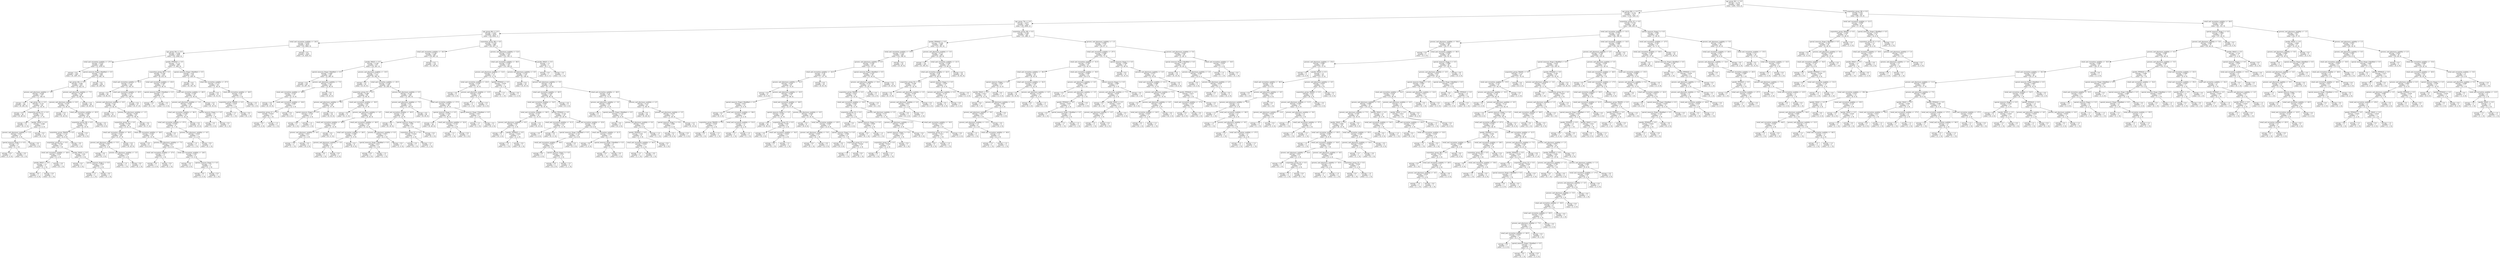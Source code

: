 digraph Tree {
node [shape=box] ;
0 [label="age_group_90+ <= 0.5\nentropy = 0.179\nsamples = 7620\nvalue = [200, 7418, 2]"] ;
1 [label="age_group_80s <= 0.5\nentropy = 0.132\nsamples = 7417\nvalue = [132, 7283, 2]"] ;
0 -> 1 [labeldistance=2.5, labelangle=45, headlabel="True"] ;
2 [label="age_group_70s <= 0.5\nentropy = 0.077\nsamples = 7055\nvalue = [63, 6990, 2]"] ;
1 -> 2 ;
3 [label="age_group_60s <= 0.5\nentropy = 0.047\nsamples = 6535\nvalue = [32, 6502, 1]"] ;
2 -> 3 ;
4 [label="retail_and_recreation_mobility <= -24.5\nentropy = 0.019\nsamples = 5675\nvalue = [10, 5665, 0]"] ;
3 -> 4 ;
5 [label="age_group_50s <= 0.5\nentropy = 0.038\nsamples = 2450\nvalue = [10, 2440, 0]"] ;
4 -> 5 ;
6 [label="retail_and_recreation_mobility <= -27.5\nentropy = 0.016\nsamples = 1981\nvalue = [3, 1978, 0]"] ;
5 -> 6 ;
7 [label="entropy = 0.0\nsamples = 1297\nvalue = [0, 1297, 0]"] ;
6 -> 7 ;
8 [label="special_measure_Stage 2 Modified <= 0.5\nentropy = 0.041\nsamples = 684\nvalue = [3, 681, 0]"] ;
6 -> 8 ;
9 [label="age_group_40s <= 0.5\nentropy = 0.061\nsamples = 425\nvalue = [3, 422, 0]"] ;
8 -> 9 ;
10 [label="grocery_and_pharmacy_mobility <= -3.5\nentropy = 0.029\nsamples = 337\nvalue = [1, 336, 0]"] ;
9 -> 10 ;
11 [label="entropy = 0.0\nsamples = 291\nvalue = [0, 291, 0]"] ;
10 -> 11 ;
12 [label="age_group_30s <= 0.5\nentropy = 0.151\nsamples = 46\nvalue = [1, 45, 0]"] ;
10 -> 12 ;
13 [label="entropy = 0.0\nsamples = 28\nvalue = [0, 28, 0]"] ;
12 -> 13 ;
14 [label="acquisition_group_CC <= 0.5\nentropy = 0.31\nsamples = 18\nvalue = [1, 17, 0]"] ;
12 -> 14 ;
15 [label="entropy = 0.0\nsamples = 11\nvalue = [0, 11, 0]"] ;
14 -> 15 ;
16 [label="gender_MALE <= 0.5\nentropy = 0.592\nsamples = 7\nvalue = [1, 6, 0]"] ;
14 -> 16 ;
17 [label="grocery_and_pharmacy_mobility <= -1.5\nentropy = 0.811\nsamples = 4\nvalue = [1, 3, 0]"] ;
16 -> 17 ;
18 [label="special_measure_Stage 2 <= 0.5\nentropy = 1.0\nsamples = 2\nvalue = [1, 1, 0]"] ;
17 -> 18 ;
19 [label="entropy = 0.0\nsamples = 1\nvalue = [1, 0, 0]"] ;
18 -> 19 ;
20 [label="entropy = 0.0\nsamples = 1\nvalue = [0, 1, 0]"] ;
18 -> 20 ;
21 [label="entropy = 0.0\nsamples = 2\nvalue = [0, 2, 0]"] ;
17 -> 21 ;
22 [label="entropy = 0.0\nsamples = 3\nvalue = [0, 3, 0]"] ;
16 -> 22 ;
23 [label="grocery_and_pharmacy_mobility <= -7.5\nentropy = 0.156\nsamples = 88\nvalue = [2, 86, 0]"] ;
9 -> 23 ;
24 [label="grocery_and_pharmacy_mobility <= -8.5\nentropy = 0.276\nsamples = 42\nvalue = [2, 40, 0]"] ;
23 -> 24 ;
25 [label="entropy = 0.0\nsamples = 22\nvalue = [0, 22, 0]"] ;
24 -> 25 ;
26 [label="retail_and_recreation_mobility <= -25.5\nentropy = 0.469\nsamples = 20\nvalue = [2, 18, 0]"] ;
24 -> 26 ;
27 [label="acquisition_group_OB <= 0.5\nentropy = 0.65\nsamples = 12\nvalue = [2, 10, 0]"] ;
26 -> 27 ;
28 [label="acquisition_group_TRAVEL <= 0.5\nentropy = 0.722\nsamples = 10\nvalue = [2, 8, 0]"] ;
27 -> 28 ;
29 [label="acquisition_group_CC <= 0.5\nentropy = 0.764\nsamples = 9\nvalue = [2, 7, 0]"] ;
28 -> 29 ;
30 [label="retail_and_recreation_mobility <= -26.5\nentropy = 0.918\nsamples = 3\nvalue = [1, 2, 0]"] ;
29 -> 30 ;
31 [label="gender_MALE <= 0.5\nentropy = 1.0\nsamples = 2\nvalue = [1, 1, 0]"] ;
30 -> 31 ;
32 [label="entropy = 0.0\nsamples = 1\nvalue = [1, 0, 0]"] ;
31 -> 32 ;
33 [label="entropy = 0.0\nsamples = 1\nvalue = [0, 1, 0]"] ;
31 -> 33 ;
34 [label="entropy = 0.0\nsamples = 1\nvalue = [0, 1, 0]"] ;
30 -> 34 ;
35 [label="gender_MALE <= 0.5\nentropy = 0.65\nsamples = 6\nvalue = [1, 5, 0]"] ;
29 -> 35 ;
36 [label="entropy = 0.0\nsamples = 3\nvalue = [0, 3, 0]"] ;
35 -> 36 ;
37 [label="special_measure_Stage 2 <= 0.5\nentropy = 0.918\nsamples = 3\nvalue = [1, 2, 0]"] ;
35 -> 37 ;
38 [label="entropy = 1.0\nsamples = 2\nvalue = [1, 1, 0]"] ;
37 -> 38 ;
39 [label="entropy = 0.0\nsamples = 1\nvalue = [0, 1, 0]"] ;
37 -> 39 ;
40 [label="entropy = 0.0\nsamples = 1\nvalue = [0, 1, 0]"] ;
28 -> 40 ;
41 [label="entropy = 0.0\nsamples = 2\nvalue = [0, 2, 0]"] ;
27 -> 41 ;
42 [label="entropy = 0.0\nsamples = 8\nvalue = [0, 8, 0]"] ;
26 -> 42 ;
43 [label="entropy = 0.0\nsamples = 46\nvalue = [0, 46, 0]"] ;
23 -> 43 ;
44 [label="entropy = 0.0\nsamples = 259\nvalue = [0, 259, 0]"] ;
8 -> 44 ;
45 [label="gender_FEMALE <= 0.5\nentropy = 0.112\nsamples = 469\nvalue = [7, 462, 0]"] ;
5 -> 45 ;
46 [label="acquisition_group_OB <= 0.5\nentropy = 0.169\nsamples = 239\nvalue = [6, 233, 0]"] ;
45 -> 46 ;
47 [label="retail_and_recreation_mobility <= -31.5\nentropy = 0.114\nsamples = 196\nvalue = [3, 193, 0]"] ;
46 -> 47 ;
48 [label="entropy = 0.0\nsamples = 84\nvalue = [0, 84, 0]"] ;
47 -> 48 ;
49 [label="retail_and_recreation_mobility <= -25.5\nentropy = 0.178\nsamples = 112\nvalue = [3, 109, 0]"] ;
47 -> 49 ;
50 [label="grocery_and_pharmacy_mobility <= -8.5\nentropy = 0.22\nsamples = 85\nvalue = [3, 82, 0]"] ;
49 -> 50 ;
51 [label="entropy = 0.0\nsamples = 24\nvalue = [0, 24, 0]"] ;
50 -> 51 ;
52 [label="grocery_and_pharmacy_mobility <= -1.5\nentropy = 0.283\nsamples = 61\nvalue = [3, 58, 0]"] ;
50 -> 52 ;
53 [label="acquisition_group_CS <= 0.5\nentropy = 0.359\nsamples = 44\nvalue = [3, 41, 0]"] ;
52 -> 53 ;
54 [label="retail_and_recreation_mobility <= -30.5\nentropy = 0.222\nsamples = 28\nvalue = [1, 27, 0]"] ;
53 -> 54 ;
55 [label="grocery_and_pharmacy_mobility <= -5.5\nentropy = 0.65\nsamples = 6\nvalue = [1, 5, 0]"] ;
54 -> 55 ;
56 [label="entropy = 0.0\nsamples = 3\nvalue = [0, 3, 0]"] ;
55 -> 56 ;
57 [label="grocery_and_pharmacy_mobility <= -3.5\nentropy = 0.918\nsamples = 3\nvalue = [1, 2, 0]"] ;
55 -> 57 ;
58 [label="entropy = 1.0\nsamples = 2\nvalue = [1, 1, 0]"] ;
57 -> 58 ;
59 [label="entropy = 0.0\nsamples = 1\nvalue = [0, 1, 0]"] ;
57 -> 59 ;
60 [label="entropy = 0.0\nsamples = 22\nvalue = [0, 22, 0]"] ;
54 -> 60 ;
61 [label="retail_and_recreation_mobility <= -28.5\nentropy = 0.544\nsamples = 16\nvalue = [2, 14, 0]"] ;
53 -> 61 ;
62 [label="entropy = 0.0\nsamples = 8\nvalue = [0, 8, 0]"] ;
61 -> 62 ;
63 [label="grocery_and_pharmacy_mobility <= -7.5\nentropy = 0.811\nsamples = 8\nvalue = [2, 6, 0]"] ;
61 -> 63 ;
64 [label="retail_and_recreation_mobility <= -27.0\nentropy = 1.0\nsamples = 2\nvalue = [1, 1, 0]"] ;
63 -> 64 ;
65 [label="entropy = 0.0\nsamples = 1\nvalue = [1, 0, 0]"] ;
64 -> 65 ;
66 [label="entropy = 0.0\nsamples = 1\nvalue = [0, 1, 0]"] ;
64 -> 66 ;
67 [label="retail_and_recreation_mobility <= -26.5\nentropy = 0.65\nsamples = 6\nvalue = [1, 5, 0]"] ;
63 -> 67 ;
68 [label="entropy = 0.0\nsamples = 4\nvalue = [0, 4, 0]"] ;
67 -> 68 ;
69 [label="special_measure_Stage 3 <= 0.5\nentropy = 1.0\nsamples = 2\nvalue = [1, 1, 0]"] ;
67 -> 69 ;
70 [label="entropy = 0.0\nsamples = 1\nvalue = [1, 0, 0]"] ;
69 -> 70 ;
71 [label="entropy = 0.0\nsamples = 1\nvalue = [0, 1, 0]"] ;
69 -> 71 ;
72 [label="entropy = 0.0\nsamples = 17\nvalue = [0, 17, 0]"] ;
52 -> 72 ;
73 [label="entropy = 0.0\nsamples = 27\nvalue = [0, 27, 0]"] ;
49 -> 73 ;
74 [label="retail_and_recreation_mobility <= -43.0\nentropy = 0.365\nsamples = 43\nvalue = [3, 40, 0]"] ;
46 -> 74 ;
75 [label="special_measure_Stage 2 Modified <= 0.5\nentropy = 1.0\nsamples = 2\nvalue = [1, 1, 0]"] ;
74 -> 75 ;
76 [label="entropy = 0.0\nsamples = 1\nvalue = [0, 1, 0]"] ;
75 -> 76 ;
77 [label="entropy = 0.0\nsamples = 1\nvalue = [1, 0, 0]"] ;
75 -> 77 ;
78 [label="retail_and_recreation_mobility <= -28.5\nentropy = 0.281\nsamples = 41\nvalue = [2, 39, 0]"] ;
74 -> 78 ;
79 [label="grocery_and_pharmacy_mobility <= -1.0\nentropy = 0.402\nsamples = 25\nvalue = [2, 23, 0]"] ;
78 -> 79 ;
80 [label="retail_and_recreation_mobility <= -36.5\nentropy = 0.258\nsamples = 23\nvalue = [1, 22, 0]"] ;
79 -> 80 ;
81 [label="retail_and_recreation_mobility <= -37.5\nentropy = 0.544\nsamples = 8\nvalue = [1, 7, 0]"] ;
80 -> 81 ;
82 [label="entropy = 0.0\nsamples = 5\nvalue = [0, 5, 0]"] ;
81 -> 82 ;
83 [label="grocery_and_pharmacy_mobility <= -6.5\nentropy = 0.918\nsamples = 3\nvalue = [1, 2, 0]"] ;
81 -> 83 ;
84 [label="entropy = 1.0\nsamples = 2\nvalue = [1, 1, 0]"] ;
83 -> 84 ;
85 [label="entropy = 0.0\nsamples = 1\nvalue = [0, 1, 0]"] ;
83 -> 85 ;
86 [label="entropy = 0.0\nsamples = 15\nvalue = [0, 15, 0]"] ;
80 -> 86 ;
87 [label="special_measure_Stage 2 <= 0.5\nentropy = 1.0\nsamples = 2\nvalue = [1, 1, 0]"] ;
79 -> 87 ;
88 [label="entropy = 0.0\nsamples = 1\nvalue = [1, 0, 0]"] ;
87 -> 88 ;
89 [label="entropy = 0.0\nsamples = 1\nvalue = [0, 1, 0]"] ;
87 -> 89 ;
90 [label="entropy = 0.0\nsamples = 16\nvalue = [0, 16, 0]"] ;
78 -> 90 ;
91 [label="special_measure_Stage 3 Modified <= 0.5\nentropy = 0.04\nsamples = 230\nvalue = [1, 229, 0]"] ;
45 -> 91 ;
92 [label="entropy = 0.0\nsamples = 191\nvalue = [0, 191, 0]"] ;
91 -> 92 ;
93 [label="retail_and_recreation_mobility <= -27.5\nentropy = 0.172\nsamples = 39\nvalue = [1, 38, 0]"] ;
91 -> 93 ;
94 [label="entropy = 0.0\nsamples = 33\nvalue = [0, 33, 0]"] ;
93 -> 94 ;
95 [label="retail_and_recreation_mobility <= -26.5\nentropy = 0.65\nsamples = 6\nvalue = [1, 5, 0]"] ;
93 -> 95 ;
96 [label="acquisition_group_TRAVEL <= 0.5\nentropy = 0.918\nsamples = 3\nvalue = [1, 2, 0]"] ;
95 -> 96 ;
97 [label="entropy = 1.0\nsamples = 2\nvalue = [1, 1, 0]"] ;
96 -> 97 ;
98 [label="entropy = 0.0\nsamples = 1\nvalue = [0, 1, 0]"] ;
96 -> 98 ;
99 [label="entropy = 0.0\nsamples = 3\nvalue = [0, 3, 0]"] ;
95 -> 99 ;
100 [label="entropy = 0.0\nsamples = 3225\nvalue = [0, 3225, 0]"] ;
4 -> 100 ;
101 [label="acquisition_group_OB <= 0.5\nentropy = 0.185\nsamples = 860\nvalue = [22, 837, 1]"] ;
3 -> 101 ;
102 [label="retail_and_recreation_mobility <= -16.5\nentropy = 0.108\nsamples = 697\nvalue = [10, 687, 0]"] ;
101 -> 102 ;
103 [label="gender_MALE <= 0.5\nentropy = 0.126\nsamples = 577\nvalue = [10, 567, 0]"] ;
102 -> 103 ;
104 [label="special_measure_Stage 3 Modified <= 0.5\nentropy = 0.064\nsamples = 267\nvalue = [2, 265, 0]"] ;
103 -> 104 ;
105 [label="entropy = 0.0\nsamples = 207\nvalue = [0, 207, 0]"] ;
104 -> 105 ;
106 [label="grocery_and_pharmacy_mobility <= -7.5\nentropy = 0.211\nsamples = 60\nvalue = [2, 58, 0]"] ;
104 -> 106 ;
107 [label="retail_and_recreation_mobility <= -26.5\nentropy = 0.523\nsamples = 17\nvalue = [2, 15, 0]"] ;
106 -> 107 ;
108 [label="entropy = 0.0\nsamples = 10\nvalue = [0, 10, 0]"] ;
107 -> 108 ;
109 [label="retail_and_recreation_mobility <= -24.0\nentropy = 0.863\nsamples = 7\nvalue = [2, 5, 0]"] ;
107 -> 109 ;
110 [label="acquisition_group_CC <= 0.5\nentropy = 0.918\nsamples = 3\nvalue = [2, 1, 0]"] ;
109 -> 110 ;
111 [label="entropy = 0.0\nsamples = 1\nvalue = [1, 0, 0]"] ;
110 -> 111 ;
112 [label="entropy = 1.0\nsamples = 2\nvalue = [1, 1, 0]"] ;
110 -> 112 ;
113 [label="entropy = 0.0\nsamples = 4\nvalue = [0, 4, 0]"] ;
109 -> 113 ;
114 [label="entropy = 0.0\nsamples = 43\nvalue = [0, 43, 0]"] ;
106 -> 114 ;
115 [label="grocery_and_pharmacy_mobility <= -10.5\nentropy = 0.173\nsamples = 310\nvalue = [8, 302, 0]"] ;
103 -> 115 ;
116 [label="entropy = 0.0\nsamples = 43\nvalue = [0, 43, 0]"] ;
115 -> 116 ;
117 [label="retail_and_recreation_mobility <= -25.5\nentropy = 0.194\nsamples = 267\nvalue = [8, 259, 0]"] ;
115 -> 117 ;
118 [label="acquisition_group_CS <= 0.5\nentropy = 0.289\nsamples = 99\nvalue = [5, 94, 0]"] ;
117 -> 118 ;
119 [label="grocery_and_pharmacy_mobility <= -9.5\nentropy = 0.126\nsamples = 58\nvalue = [1, 57, 0]"] ;
118 -> 119 ;
120 [label="special_measure_Stage 2 <= 0.5\nentropy = 0.722\nsamples = 5\nvalue = [1, 4, 0]"] ;
119 -> 120 ;
121 [label="entropy = 0.0\nsamples = 3\nvalue = [0, 3, 0]"] ;
120 -> 121 ;
122 [label="entropy = 1.0\nsamples = 2\nvalue = [1, 1, 0]"] ;
120 -> 122 ;
123 [label="entropy = 0.0\nsamples = 53\nvalue = [0, 53, 0]"] ;
119 -> 123 ;
124 [label="retail_and_recreation_mobility <= -30.5\nentropy = 0.461\nsamples = 41\nvalue = [4, 37, 0]"] ;
118 -> 124 ;
125 [label="entropy = 0.0\nsamples = 11\nvalue = [0, 11, 0]"] ;
124 -> 125 ;
126 [label="grocery_and_pharmacy_mobility <= -4.5\nentropy = 0.567\nsamples = 30\nvalue = [4, 26, 0]"] ;
124 -> 126 ;
127 [label="retail_and_recreation_mobility <= -28.5\nentropy = 0.353\nsamples = 15\nvalue = [1, 14, 0]"] ;
126 -> 127 ;
128 [label="grocery_and_pharmacy_mobility <= -8.0\nentropy = 0.811\nsamples = 4\nvalue = [1, 3, 0]"] ;
127 -> 128 ;
129 [label="entropy = 1.0\nsamples = 2\nvalue = [1, 1, 0]"] ;
128 -> 129 ;
130 [label="entropy = 0.0\nsamples = 2\nvalue = [0, 2, 0]"] ;
128 -> 130 ;
131 [label="entropy = 0.0\nsamples = 11\nvalue = [0, 11, 0]"] ;
127 -> 131 ;
132 [label="retail_and_recreation_mobility <= -26.5\nentropy = 0.722\nsamples = 15\nvalue = [3, 12, 0]"] ;
126 -> 132 ;
133 [label="retail_and_recreation_mobility <= -29.5\nentropy = 0.469\nsamples = 10\nvalue = [1, 9, 0]"] ;
132 -> 133 ;
134 [label="grocery_and_pharmacy_mobility <= -3.0\nentropy = 1.0\nsamples = 2\nvalue = [1, 1, 0]"] ;
133 -> 134 ;
135 [label="entropy = 0.0\nsamples = 1\nvalue = [0, 1, 0]"] ;
134 -> 135 ;
136 [label="entropy = 0.0\nsamples = 1\nvalue = [1, 0, 0]"] ;
134 -> 136 ;
137 [label="entropy = 0.0\nsamples = 8\nvalue = [0, 8, 0]"] ;
133 -> 137 ;
138 [label="grocery_and_pharmacy_mobility <= 0.5\nentropy = 0.971\nsamples = 5\nvalue = [2, 3, 0]"] ;
132 -> 138 ;
139 [label="special_measure_Stage 3 Modified <= 0.5\nentropy = 0.811\nsamples = 4\nvalue = [1, 3, 0]"] ;
138 -> 139 ;
140 [label="entropy = 0.0\nsamples = 2\nvalue = [0, 2, 0]"] ;
139 -> 140 ;
141 [label="entropy = 1.0\nsamples = 2\nvalue = [1, 1, 0]"] ;
139 -> 141 ;
142 [label="entropy = 0.0\nsamples = 1\nvalue = [1, 0, 0]"] ;
138 -> 142 ;
143 [label="grocery_and_pharmacy_mobility <= 0.5\nentropy = 0.129\nsamples = 168\nvalue = [3, 165, 0]"] ;
117 -> 143 ;
144 [label="grocery_and_pharmacy_mobility <= -7.5\nentropy = 0.07\nsamples = 119\nvalue = [1, 118, 0]"] ;
143 -> 144 ;
145 [label="retail_and_recreation_mobility <= -20.5\nentropy = 0.25\nsamples = 24\nvalue = [1, 23, 0]"] ;
144 -> 145 ;
146 [label="entropy = 0.0\nsamples = 18\nvalue = [0, 18, 0]"] ;
145 -> 146 ;
147 [label="special_measure_Stage 3 <= 0.5\nentropy = 0.65\nsamples = 6\nvalue = [1, 5, 0]"] ;
145 -> 147 ;
148 [label="acquisition_group_CC <= 0.5\nentropy = 0.918\nsamples = 3\nvalue = [1, 2, 0]"] ;
147 -> 148 ;
149 [label="entropy = 0.0\nsamples = 1\nvalue = [0, 1, 0]"] ;
148 -> 149 ;
150 [label="entropy = 1.0\nsamples = 2\nvalue = [1, 1, 0]"] ;
148 -> 150 ;
151 [label="entropy = 0.0\nsamples = 3\nvalue = [0, 3, 0]"] ;
147 -> 151 ;
152 [label="entropy = 0.0\nsamples = 95\nvalue = [0, 95, 0]"] ;
144 -> 152 ;
153 [label="retail_and_recreation_mobility <= -17.5\nentropy = 0.246\nsamples = 49\nvalue = [2, 47, 0]"] ;
143 -> 153 ;
154 [label="special_measure_Stage 2 <= 0.5\nentropy = 0.154\nsamples = 45\nvalue = [1, 44, 0]"] ;
153 -> 154 ;
155 [label="entropy = 0.0\nsamples = 40\nvalue = [0, 40, 0]"] ;
154 -> 155 ;
156 [label="retail_and_recreation_mobility <= -22.0\nentropy = 0.722\nsamples = 5\nvalue = [1, 4, 0]"] ;
154 -> 156 ;
157 [label="entropy = 1.0\nsamples = 2\nvalue = [1, 1, 0]"] ;
156 -> 157 ;
158 [label="entropy = 0.0\nsamples = 3\nvalue = [0, 3, 0]"] ;
156 -> 158 ;
159 [label="special_measure_Stage 3 Modified <= 0.5\nentropy = 0.811\nsamples = 4\nvalue = [1, 3, 0]"] ;
153 -> 159 ;
160 [label="entropy = 1.0\nsamples = 2\nvalue = [1, 1, 0]"] ;
159 -> 160 ;
161 [label="entropy = 0.0\nsamples = 2\nvalue = [0, 2, 0]"] ;
159 -> 161 ;
162 [label="entropy = 0.0\nsamples = 120\nvalue = [0, 120, 0]"] ;
102 -> 162 ;
163 [label="grocery_and_pharmacy_mobility <= 12.0\nentropy = 0.433\nsamples = 163\nvalue = [12, 150, 1]"] ;
101 -> 163 ;
164 [label="retail_and_recreation_mobility <= -38.5\nentropy = 0.383\nsamples = 161\nvalue = [12, 149, 0]"] ;
163 -> 164 ;
165 [label="grocery_and_pharmacy_mobility <= -12.0\nentropy = 0.75\nsamples = 14\nvalue = [3, 11, 0]"] ;
164 -> 165 ;
166 [label="retail_and_recreation_mobility <= -43.0\nentropy = 0.439\nsamples = 11\nvalue = [1, 10, 0]"] ;
165 -> 166 ;
167 [label="entropy = 0.0\nsamples = 5\nvalue = [0, 5, 0]"] ;
166 -> 167 ;
168 [label="grocery_and_pharmacy_mobility <= -13.5\nentropy = 0.65\nsamples = 6\nvalue = [1, 5, 0]"] ;
166 -> 168 ;
169 [label="entropy = 1.0\nsamples = 2\nvalue = [1, 1, 0]"] ;
168 -> 169 ;
170 [label="entropy = 0.0\nsamples = 4\nvalue = [0, 4, 0]"] ;
168 -> 170 ;
171 [label="gender_FEMALE <= 0.5\nentropy = 0.918\nsamples = 3\nvalue = [2, 1, 0]"] ;
165 -> 171 ;
172 [label="entropy = 1.0\nsamples = 2\nvalue = [1, 1, 0]"] ;
171 -> 172 ;
173 [label="entropy = 0.0\nsamples = 1\nvalue = [1, 0, 0]"] ;
171 -> 173 ;
174 [label="grocery_and_pharmacy_mobility <= -8.5\nentropy = 0.332\nsamples = 147\nvalue = [9, 138, 0]"] ;
164 -> 174 ;
175 [label="entropy = 0.0\nsamples = 25\nvalue = [0, 25, 0]"] ;
174 -> 175 ;
176 [label="grocery_and_pharmacy_mobility <= -5.5\nentropy = 0.38\nsamples = 122\nvalue = [9, 113, 0]"] ;
174 -> 176 ;
177 [label="retail_and_recreation_mobility <= -20.5\nentropy = 0.559\nsamples = 46\nvalue = [6, 40, 0]"] ;
176 -> 177 ;
178 [label="retail_and_recreation_mobility <= -32.5\nentropy = 0.601\nsamples = 41\nvalue = [6, 35, 0]"] ;
177 -> 178 ;
179 [label="retail_and_recreation_mobility <= -36.5\nentropy = 0.337\nsamples = 16\nvalue = [1, 15, 0]"] ;
178 -> 179 ;
180 [label="grocery_and_pharmacy_mobility <= -6.5\nentropy = 0.65\nsamples = 6\nvalue = [1, 5, 0]"] ;
179 -> 180 ;
181 [label="entropy = 0.0\nsamples = 3\nvalue = [0, 3, 0]"] ;
180 -> 181 ;
182 [label="gender_FEMALE <= 0.5\nentropy = 0.918\nsamples = 3\nvalue = [1, 2, 0]"] ;
180 -> 182 ;
183 [label="entropy = 1.0\nsamples = 2\nvalue = [1, 1, 0]"] ;
182 -> 183 ;
184 [label="entropy = 0.0\nsamples = 1\nvalue = [0, 1, 0]"] ;
182 -> 184 ;
185 [label="entropy = 0.0\nsamples = 10\nvalue = [0, 10, 0]"] ;
179 -> 185 ;
186 [label="gender_FEMALE <= 0.5\nentropy = 0.722\nsamples = 25\nvalue = [5, 20, 0]"] ;
178 -> 186 ;
187 [label="retail_and_recreation_mobility <= -31.5\nentropy = 0.414\nsamples = 12\nvalue = [1, 11, 0]"] ;
186 -> 187 ;
188 [label="entropy = 0.0\nsamples = 1\nvalue = [1, 0, 0]"] ;
187 -> 188 ;
189 [label="entropy = 0.0\nsamples = 11\nvalue = [0, 11, 0]"] ;
187 -> 189 ;
190 [label="retail_and_recreation_mobility <= -23.0\nentropy = 0.89\nsamples = 13\nvalue = [4, 9, 0]"] ;
186 -> 190 ;
191 [label="special_measure_Stage 3 Modified <= 0.5\nentropy = 0.722\nsamples = 10\nvalue = [2, 8, 0]"] ;
190 -> 191 ;
192 [label="retail_and_recreation_mobility <= -30.5\nentropy = 0.971\nsamples = 5\nvalue = [2, 3, 0]"] ;
191 -> 192 ;
193 [label="entropy = 0.0\nsamples = 1\nvalue = [1, 0, 0]"] ;
192 -> 193 ;
194 [label="special_measure_Stage 3 <= 0.5\nentropy = 0.811\nsamples = 4\nvalue = [1, 3, 0]"] ;
192 -> 194 ;
195 [label="entropy = 0.0\nsamples = 2\nvalue = [0, 2, 0]"] ;
194 -> 195 ;
196 [label="entropy = 1.0\nsamples = 2\nvalue = [1, 1, 0]"] ;
194 -> 196 ;
197 [label="entropy = 0.0\nsamples = 5\nvalue = [0, 5, 0]"] ;
191 -> 197 ;
198 [label="retail_and_recreation_mobility <= -21.5\nentropy = 0.918\nsamples = 3\nvalue = [2, 1, 0]"] ;
190 -> 198 ;
199 [label="entropy = 0.0\nsamples = 1\nvalue = [1, 0, 0]"] ;
198 -> 199 ;
200 [label="special_measure_Stage 3 Modified <= 0.5\nentropy = 1.0\nsamples = 2\nvalue = [1, 1, 0]"] ;
198 -> 200 ;
201 [label="entropy = 0.0\nsamples = 1\nvalue = [0, 1, 0]"] ;
200 -> 201 ;
202 [label="entropy = 0.0\nsamples = 1\nvalue = [1, 0, 0]"] ;
200 -> 202 ;
203 [label="entropy = 0.0\nsamples = 5\nvalue = [0, 5, 0]"] ;
177 -> 203 ;
204 [label="retail_and_recreation_mobility <= -28.5\nentropy = 0.24\nsamples = 76\nvalue = [3, 73, 0]"] ;
176 -> 204 ;
205 [label="grocery_and_pharmacy_mobility <= -3.0\nentropy = 0.567\nsamples = 15\nvalue = [2, 13, 0]"] ;
204 -> 205 ;
206 [label="entropy = 0.0\nsamples = 5\nvalue = [0, 5, 0]"] ;
205 -> 206 ;
207 [label="special_measure_Stage 2 Modified <= 0.5\nentropy = 0.722\nsamples = 10\nvalue = [2, 8, 0]"] ;
205 -> 207 ;
208 [label="entropy = 0.0\nsamples = 2\nvalue = [0, 2, 0]"] ;
207 -> 208 ;
209 [label="grocery_and_pharmacy_mobility <= 0.0\nentropy = 0.811\nsamples = 8\nvalue = [2, 6, 0]"] ;
207 -> 209 ;
210 [label="gender_FEMALE <= 0.5\nentropy = 0.65\nsamples = 6\nvalue = [1, 5, 0]"] ;
209 -> 210 ;
211 [label="retail_and_recreation_mobility <= -30.5\nentropy = 0.918\nsamples = 3\nvalue = [1, 2, 0]"] ;
210 -> 211 ;
212 [label="entropy = 1.0\nsamples = 2\nvalue = [1, 1, 0]"] ;
211 -> 212 ;
213 [label="entropy = 0.0\nsamples = 1\nvalue = [0, 1, 0]"] ;
211 -> 213 ;
214 [label="entropy = 0.0\nsamples = 3\nvalue = [0, 3, 0]"] ;
210 -> 214 ;
215 [label="entropy = 1.0\nsamples = 2\nvalue = [1, 1, 0]"] ;
209 -> 215 ;
216 [label="grocery_and_pharmacy_mobility <= 2.5\nentropy = 0.121\nsamples = 61\nvalue = [1, 60, 0]"] ;
204 -> 216 ;
217 [label="entropy = 0.0\nsamples = 40\nvalue = [0, 40, 0]"] ;
216 -> 217 ;
218 [label="grocery_and_pharmacy_mobility <= 3.5\nentropy = 0.276\nsamples = 21\nvalue = [1, 20, 0]"] ;
216 -> 218 ;
219 [label="special_measure_Stage 3 <= 0.5\nentropy = 0.592\nsamples = 7\nvalue = [1, 6, 0]"] ;
218 -> 219 ;
220 [label="entropy = 0.0\nsamples = 6\nvalue = [0, 6, 0]"] ;
219 -> 220 ;
221 [label="entropy = 0.0\nsamples = 1\nvalue = [1, 0, 0]"] ;
219 -> 221 ;
222 [label="entropy = 0.0\nsamples = 14\nvalue = [0, 14, 0]"] ;
218 -> 222 ;
223 [label="gender_MALE <= 0.5\nentropy = 1.0\nsamples = 2\nvalue = [0, 1, 1]"] ;
163 -> 223 ;
224 [label="entropy = 0.0\nsamples = 1\nvalue = [0, 0, 1]"] ;
223 -> 224 ;
225 [label="entropy = 0.0\nsamples = 1\nvalue = [0, 1, 0]"] ;
223 -> 225 ;
226 [label="acquisition_group_OB <= 0.5\nentropy = 0.346\nsamples = 520\nvalue = [31, 488, 1]"] ;
2 -> 226 ;
227 [label="gender_FEMALE <= 0.5\nentropy = 0.228\nsamples = 406\nvalue = [15, 391, 0]"] ;
226 -> 227 ;
228 [label="retail_and_recreation_mobility <= -15.5\nentropy = 0.318\nsamples = 208\nvalue = [12, 196, 0]"] ;
227 -> 228 ;
229 [label="grocery_and_pharmacy_mobility <= 0.5\nentropy = 0.349\nsamples = 183\nvalue = [12, 171, 0]"] ;
228 -> 229 ;
230 [label="retail_and_recreation_mobility <= -24.5\nentropy = 0.28\nsamples = 144\nvalue = [7, 137, 0]"] ;
229 -> 230 ;
231 [label="grocery_and_pharmacy_mobility <= -12.5\nentropy = 0.424\nsamples = 81\nvalue = [7, 74, 0]"] ;
230 -> 231 ;
232 [label="entropy = 0.0\nsamples = 8\nvalue = [0, 8, 0]"] ;
231 -> 232 ;
233 [label="grocery_and_pharmacy_mobility <= -10.5\nentropy = 0.456\nsamples = 73\nvalue = [7, 66, 0]"] ;
231 -> 233 ;
234 [label="special_measure_Stage 2 Modified <= 0.5\nentropy = 0.811\nsamples = 12\nvalue = [3, 9, 0]"] ;
233 -> 234 ;
235 [label="entropy = 0.0\nsamples = 5\nvalue = [0, 5, 0]"] ;
234 -> 235 ;
236 [label="retail_and_recreation_mobility <= -36.0\nentropy = 0.985\nsamples = 7\nvalue = [3, 4, 0]"] ;
234 -> 236 ;
237 [label="acquisition_group_TRAVEL <= 0.5\nentropy = 0.918\nsamples = 3\nvalue = [1, 2, 0]"] ;
236 -> 237 ;
238 [label="entropy = 0.0\nsamples = 1\nvalue = [0, 1, 0]"] ;
237 -> 238 ;
239 [label="entropy = 1.0\nsamples = 2\nvalue = [1, 1, 0]"] ;
237 -> 239 ;
240 [label="retail_and_recreation_mobility <= -31.0\nentropy = 1.0\nsamples = 4\nvalue = [2, 2, 0]"] ;
236 -> 240 ;
241 [label="entropy = 1.0\nsamples = 2\nvalue = [1, 1, 0]"] ;
240 -> 241 ;
242 [label="entropy = 1.0\nsamples = 2\nvalue = [1, 1, 0]"] ;
240 -> 242 ;
243 [label="retail_and_recreation_mobility <= -26.5\nentropy = 0.349\nsamples = 61\nvalue = [4, 57, 0]"] ;
233 -> 243 ;
244 [label="special_measure_Stage 2 <= 0.5\nentropy = 0.162\nsamples = 42\nvalue = [1, 41, 0]"] ;
243 -> 244 ;
245 [label="entropy = 0.0\nsamples = 36\nvalue = [0, 36, 0]"] ;
244 -> 245 ;
246 [label="acquisition_group_CS <= 0.5\nentropy = 0.65\nsamples = 6\nvalue = [1, 5, 0]"] ;
244 -> 246 ;
247 [label="entropy = 0.0\nsamples = 3\nvalue = [0, 3, 0]"] ;
246 -> 247 ;
248 [label="retail_and_recreation_mobility <= -34.5\nentropy = 0.918\nsamples = 3\nvalue = [1, 2, 0]"] ;
246 -> 248 ;
249 [label="entropy = 0.0\nsamples = 1\nvalue = [0, 1, 0]"] ;
248 -> 249 ;
250 [label="entropy = 1.0\nsamples = 2\nvalue = [1, 1, 0]"] ;
248 -> 250 ;
251 [label="grocery_and_pharmacy_mobility <= -6.5\nentropy = 0.629\nsamples = 19\nvalue = [3, 16, 0]"] ;
243 -> 251 ;
252 [label="entropy = 0.0\nsamples = 8\nvalue = [0, 8, 0]"] ;
251 -> 252 ;
253 [label="retail_and_recreation_mobility <= -25.5\nentropy = 0.845\nsamples = 11\nvalue = [3, 8, 0]"] ;
251 -> 253 ;
254 [label="grocery_and_pharmacy_mobility <= -5.0\nentropy = 0.918\nsamples = 3\nvalue = [2, 1, 0]"] ;
253 -> 254 ;
255 [label="entropy = 0.0\nsamples = 1\nvalue = [0, 1, 0]"] ;
254 -> 255 ;
256 [label="entropy = 0.0\nsamples = 2\nvalue = [2, 0, 0]"] ;
254 -> 256 ;
257 [label="special_measure_Stage 3 <= 0.5\nentropy = 0.544\nsamples = 8\nvalue = [1, 7, 0]"] ;
253 -> 257 ;
258 [label="entropy = 0.0\nsamples = 5\nvalue = [0, 5, 0]"] ;
257 -> 258 ;
259 [label="acquisition_group_CC <= 0.5\nentropy = 0.918\nsamples = 3\nvalue = [1, 2, 0]"] ;
257 -> 259 ;
260 [label="entropy = 1.0\nsamples = 2\nvalue = [1, 1, 0]"] ;
259 -> 260 ;
261 [label="entropy = 0.0\nsamples = 1\nvalue = [0, 1, 0]"] ;
259 -> 261 ;
262 [label="entropy = 0.0\nsamples = 63\nvalue = [0, 63, 0]"] ;
230 -> 262 ;
263 [label="special_measure_Stage 2 Modified <= 0.5\nentropy = 0.552\nsamples = 39\nvalue = [5, 34, 0]"] ;
229 -> 263 ;
264 [label="grocery_and_pharmacy_mobility <= 10.0\nentropy = 0.792\nsamples = 21\nvalue = [5, 16, 0]"] ;
263 -> 264 ;
265 [label="acquisition_group_TRAVEL <= 0.5\nentropy = 0.831\nsamples = 19\nvalue = [5, 14, 0]"] ;
264 -> 265 ;
266 [label="retail_and_recreation_mobility <= -19.5\nentropy = 0.852\nsamples = 18\nvalue = [5, 13, 0]"] ;
265 -> 266 ;
267 [label="acquisition_group_CS <= 0.5\nentropy = 1.0\nsamples = 4\nvalue = [2, 2, 0]"] ;
266 -> 267 ;
268 [label="entropy = 0.0\nsamples = 1\nvalue = [1, 0, 0]"] ;
267 -> 268 ;
269 [label="special_measure_Stage 3 <= 0.5\nentropy = 0.918\nsamples = 3\nvalue = [1, 2, 0]"] ;
267 -> 269 ;
270 [label="entropy = 0.0\nsamples = 1\nvalue = [0, 1, 0]"] ;
269 -> 270 ;
271 [label="entropy = 1.0\nsamples = 2\nvalue = [1, 1, 0]"] ;
269 -> 271 ;
272 [label="grocery_and_pharmacy_mobility <= 3.5\nentropy = 0.75\nsamples = 14\nvalue = [3, 11, 0]"] ;
266 -> 272 ;
273 [label="grocery_and_pharmacy_mobility <= 1.5\nentropy = 0.503\nsamples = 9\nvalue = [1, 8, 0]"] ;
272 -> 273 ;
274 [label="special_measure_Stage 3 <= 0.5\nentropy = 0.811\nsamples = 4\nvalue = [1, 3, 0]"] ;
273 -> 274 ;
275 [label="acquisition_group_CC <= 0.5\nentropy = 0.918\nsamples = 3\nvalue = [1, 2, 0]"] ;
274 -> 275 ;
276 [label="entropy = 0.0\nsamples = 1\nvalue = [0, 1, 0]"] ;
275 -> 276 ;
277 [label="entropy = 1.0\nsamples = 2\nvalue = [1, 1, 0]"] ;
275 -> 277 ;
278 [label="entropy = 0.0\nsamples = 1\nvalue = [0, 1, 0]"] ;
274 -> 278 ;
279 [label="entropy = 0.0\nsamples = 5\nvalue = [0, 5, 0]"] ;
273 -> 279 ;
280 [label="retail_and_recreation_mobility <= -16.5\nentropy = 0.971\nsamples = 5\nvalue = [2, 3, 0]"] ;
272 -> 280 ;
281 [label="acquisition_group_CC <= 0.5\nentropy = 0.811\nsamples = 4\nvalue = [1, 3, 0]"] ;
280 -> 281 ;
282 [label="entropy = 0.0\nsamples = 2\nvalue = [0, 2, 0]"] ;
281 -> 282 ;
283 [label="entropy = 1.0\nsamples = 2\nvalue = [1, 1, 0]"] ;
281 -> 283 ;
284 [label="entropy = 0.0\nsamples = 1\nvalue = [1, 0, 0]"] ;
280 -> 284 ;
285 [label="entropy = 0.0\nsamples = 1\nvalue = [0, 1, 0]"] ;
265 -> 285 ;
286 [label="entropy = 0.0\nsamples = 2\nvalue = [0, 2, 0]"] ;
264 -> 286 ;
287 [label="entropy = 0.0\nsamples = 18\nvalue = [0, 18, 0]"] ;
263 -> 287 ;
288 [label="entropy = 0.0\nsamples = 25\nvalue = [0, 25, 0]"] ;
228 -> 288 ;
289 [label="grocery_and_pharmacy_mobility <= -3.5\nentropy = 0.113\nsamples = 198\nvalue = [3, 195, 0]"] ;
227 -> 289 ;
290 [label="entropy = 0.0\nsamples = 105\nvalue = [0, 105, 0]"] ;
289 -> 290 ;
291 [label="retail_and_recreation_mobility <= -21.5\nentropy = 0.206\nsamples = 93\nvalue = [3, 90, 0]"] ;
289 -> 291 ;
292 [label="retail_and_recreation_mobility <= -22.5\nentropy = 0.48\nsamples = 29\nvalue = [3, 26, 0]"] ;
291 -> 292 ;
293 [label="acquisition_group_CS <= 0.5\nentropy = 0.258\nsamples = 23\nvalue = [1, 22, 0]"] ;
292 -> 293 ;
294 [label="entropy = 0.0\nsamples = 15\nvalue = [0, 15, 0]"] ;
293 -> 294 ;
295 [label="grocery_and_pharmacy_mobility <= 3.5\nentropy = 0.544\nsamples = 8\nvalue = [1, 7, 0]"] ;
293 -> 295 ;
296 [label="grocery_and_pharmacy_mobility <= 2.0\nentropy = 0.811\nsamples = 4\nvalue = [1, 3, 0]"] ;
295 -> 296 ;
297 [label="entropy = 0.0\nsamples = 3\nvalue = [0, 3, 0]"] ;
296 -> 297 ;
298 [label="entropy = 0.0\nsamples = 1\nvalue = [1, 0, 0]"] ;
296 -> 298 ;
299 [label="entropy = 0.0\nsamples = 4\nvalue = [0, 4, 0]"] ;
295 -> 299 ;
300 [label="special_measure_Stage 3 <= 0.5\nentropy = 0.918\nsamples = 6\nvalue = [2, 4, 0]"] ;
292 -> 300 ;
301 [label="grocery_and_pharmacy_mobility <= 0.5\nentropy = 0.722\nsamples = 5\nvalue = [1, 4, 0]"] ;
300 -> 301 ;
302 [label="entropy = 0.0\nsamples = 4\nvalue = [0, 4, 0]"] ;
301 -> 302 ;
303 [label="entropy = 0.0\nsamples = 1\nvalue = [1, 0, 0]"] ;
301 -> 303 ;
304 [label="entropy = 0.0\nsamples = 1\nvalue = [1, 0, 0]"] ;
300 -> 304 ;
305 [label="entropy = 0.0\nsamples = 64\nvalue = [0, 64, 0]"] ;
291 -> 305 ;
306 [label="grocery_and_pharmacy_mobility <= -1.5\nentropy = 0.656\nsamples = 114\nvalue = [16, 97, 1]"] ;
226 -> 306 ;
307 [label="retail_and_recreation_mobility <= -27.5\nentropy = 0.668\nsamples = 86\nvalue = [15, 71, 0]"] ;
306 -> 307 ;
308 [label="retail_and_recreation_mobility <= -31.5\nentropy = 0.764\nsamples = 54\nvalue = [12, 42, 0]"] ;
307 -> 308 ;
309 [label="retail_and_recreation_mobility <= -36.5\nentropy = 0.61\nsamples = 40\nvalue = [6, 34, 0]"] ;
308 -> 309 ;
310 [label="special_measure_Stage 2 <= 0.5\nentropy = 0.874\nsamples = 17\nvalue = [5, 12, 0]"] ;
309 -> 310 ;
311 [label="gender_MALE <= 0.5\nentropy = 0.811\nsamples = 16\nvalue = [4, 12, 0]"] ;
310 -> 311 ;
312 [label="entropy = 0.0\nsamples = 7\nvalue = [0, 7, 0]"] ;
311 -> 312 ;
313 [label="grocery_and_pharmacy_mobility <= -6.5\nentropy = 0.991\nsamples = 9\nvalue = [4, 5, 0]"] ;
311 -> 313 ;
314 [label="grocery_and_pharmacy_mobility <= -9.0\nentropy = 0.954\nsamples = 8\nvalue = [3, 5, 0]"] ;
313 -> 314 ;
315 [label="grocery_and_pharmacy_mobility <= -13.5\nentropy = 1.0\nsamples = 6\nvalue = [3, 3, 0]"] ;
314 -> 315 ;
316 [label="entropy = 1.0\nsamples = 2\nvalue = [1, 1, 0]"] ;
315 -> 316 ;
317 [label="retail_and_recreation_mobility <= -40.0\nentropy = 1.0\nsamples = 4\nvalue = [2, 2, 0]"] ;
315 -> 317 ;
318 [label="entropy = 1.0\nsamples = 2\nvalue = [1, 1, 0]"] ;
317 -> 318 ;
319 [label="entropy = 1.0\nsamples = 2\nvalue = [1, 1, 0]"] ;
317 -> 319 ;
320 [label="entropy = 0.0\nsamples = 2\nvalue = [0, 2, 0]"] ;
314 -> 320 ;
321 [label="entropy = 0.0\nsamples = 1\nvalue = [1, 0, 0]"] ;
313 -> 321 ;
322 [label="entropy = 0.0\nsamples = 1\nvalue = [1, 0, 0]"] ;
310 -> 322 ;
323 [label="retail_and_recreation_mobility <= -32.5\nentropy = 0.258\nsamples = 23\nvalue = [1, 22, 0]"] ;
309 -> 323 ;
324 [label="entropy = 0.0\nsamples = 18\nvalue = [0, 18, 0]"] ;
323 -> 324 ;
325 [label="grocery_and_pharmacy_mobility <= -6.5\nentropy = 0.722\nsamples = 5\nvalue = [1, 4, 0]"] ;
323 -> 325 ;
326 [label="entropy = 0.0\nsamples = 3\nvalue = [0, 3, 0]"] ;
325 -> 326 ;
327 [label="entropy = 1.0\nsamples = 2\nvalue = [1, 1, 0]"] ;
325 -> 327 ;
328 [label="retail_and_recreation_mobility <= -30.5\nentropy = 0.985\nsamples = 14\nvalue = [6, 8, 0]"] ;
308 -> 328 ;
329 [label="grocery_and_pharmacy_mobility <= -6.5\nentropy = 0.985\nsamples = 7\nvalue = [4, 3, 0]"] ;
328 -> 329 ;
330 [label="entropy = 0.0\nsamples = 1\nvalue = [1, 0, 0]"] ;
329 -> 330 ;
331 [label="grocery_and_pharmacy_mobility <= -3.5\nentropy = 1.0\nsamples = 6\nvalue = [3, 3, 0]"] ;
329 -> 331 ;
332 [label="gender_FEMALE <= 0.5\nentropy = 0.971\nsamples = 5\nvalue = [2, 3, 0]"] ;
331 -> 332 ;
333 [label="entropy = 0.0\nsamples = 1\nvalue = [0, 1, 0]"] ;
332 -> 333 ;
334 [label="special_measure_Stage 3 Modified <= 0.5\nentropy = 1.0\nsamples = 4\nvalue = [2, 2, 0]"] ;
332 -> 334 ;
335 [label="entropy = 1.0\nsamples = 2\nvalue = [1, 1, 0]"] ;
334 -> 335 ;
336 [label="entropy = 1.0\nsamples = 2\nvalue = [1, 1, 0]"] ;
334 -> 336 ;
337 [label="entropy = 0.0\nsamples = 1\nvalue = [1, 0, 0]"] ;
331 -> 337 ;
338 [label="special_measure_Stage 3 <= 0.5\nentropy = 0.863\nsamples = 7\nvalue = [2, 5, 0]"] ;
328 -> 338 ;
339 [label="grocery_and_pharmacy_mobility <= -7.5\nentropy = 0.918\nsamples = 6\nvalue = [2, 4, 0]"] ;
338 -> 339 ;
340 [label="entropy = 0.0\nsamples = 1\nvalue = [0, 1, 0]"] ;
339 -> 340 ;
341 [label="gender_MALE <= 0.5\nentropy = 0.971\nsamples = 5\nvalue = [2, 3, 0]"] ;
339 -> 341 ;
342 [label="grocery_and_pharmacy_mobility <= -4.5\nentropy = 0.811\nsamples = 4\nvalue = [1, 3, 0]"] ;
341 -> 342 ;
343 [label="entropy = 1.0\nsamples = 2\nvalue = [1, 1, 0]"] ;
342 -> 343 ;
344 [label="entropy = 0.0\nsamples = 2\nvalue = [0, 2, 0]"] ;
342 -> 344 ;
345 [label="entropy = 0.0\nsamples = 1\nvalue = [1, 0, 0]"] ;
341 -> 345 ;
346 [label="entropy = 0.0\nsamples = 1\nvalue = [0, 1, 0]"] ;
338 -> 346 ;
347 [label="special_measure_Stage 3 <= 0.5\nentropy = 0.449\nsamples = 32\nvalue = [3, 29, 0]"] ;
307 -> 347 ;
348 [label="entropy = 0.0\nsamples = 10\nvalue = [0, 10, 0]"] ;
347 -> 348 ;
349 [label="grocery_and_pharmacy_mobility <= -4.5\nentropy = 0.575\nsamples = 22\nvalue = [3, 19, 0]"] ;
347 -> 349 ;
350 [label="retail_and_recreation_mobility <= -21.5\nentropy = 0.696\nsamples = 16\nvalue = [3, 13, 0]"] ;
349 -> 350 ;
351 [label="grocery_and_pharmacy_mobility <= -7.5\nentropy = 0.439\nsamples = 11\nvalue = [1, 10, 0]"] ;
350 -> 351 ;
352 [label="entropy = 0.0\nsamples = 5\nvalue = [0, 5, 0]"] ;
351 -> 352 ;
353 [label="grocery_and_pharmacy_mobility <= -6.5\nentropy = 0.65\nsamples = 6\nvalue = [1, 5, 0]"] ;
351 -> 353 ;
354 [label="retail_and_recreation_mobility <= -24.5\nentropy = 0.918\nsamples = 3\nvalue = [1, 2, 0]"] ;
353 -> 354 ;
355 [label="entropy = 0.0\nsamples = 1\nvalue = [0, 1, 0]"] ;
354 -> 355 ;
356 [label="entropy = 1.0\nsamples = 2\nvalue = [1, 1, 0]"] ;
354 -> 356 ;
357 [label="entropy = 0.0\nsamples = 3\nvalue = [0, 3, 0]"] ;
353 -> 357 ;
358 [label="gender_FEMALE <= 0.5\nentropy = 0.971\nsamples = 5\nvalue = [2, 3, 0]"] ;
350 -> 358 ;
359 [label="retail_and_recreation_mobility <= -17.0\nentropy = 0.918\nsamples = 3\nvalue = [2, 1, 0]"] ;
358 -> 359 ;
360 [label="entropy = 0.0\nsamples = 2\nvalue = [2, 0, 0]"] ;
359 -> 360 ;
361 [label="entropy = 0.0\nsamples = 1\nvalue = [0, 1, 0]"] ;
359 -> 361 ;
362 [label="entropy = 0.0\nsamples = 2\nvalue = [0, 2, 0]"] ;
358 -> 362 ;
363 [label="entropy = 0.0\nsamples = 6\nvalue = [0, 6, 0]"] ;
349 -> 363 ;
364 [label="grocery_and_pharmacy_mobility <= 5.0\nentropy = 0.443\nsamples = 28\nvalue = [1, 26, 1]"] ;
306 -> 364 ;
365 [label="special_measure_Stage 3 Modified <= 0.5\nentropy = 0.242\nsamples = 25\nvalue = [0, 24, 1]"] ;
364 -> 365 ;
366 [label="entropy = 0.0\nsamples = 18\nvalue = [0, 18, 0]"] ;
365 -> 366 ;
367 [label="grocery_and_pharmacy_mobility <= 1.0\nentropy = 0.592\nsamples = 7\nvalue = [0, 6, 1]"] ;
365 -> 367 ;
368 [label="entropy = 0.0\nsamples = 4\nvalue = [0, 4, 0]"] ;
367 -> 368 ;
369 [label="grocery_and_pharmacy_mobility <= 2.5\nentropy = 0.918\nsamples = 3\nvalue = [0, 2, 1]"] ;
367 -> 369 ;
370 [label="entropy = 0.0\nsamples = 1\nvalue = [0, 0, 1]"] ;
369 -> 370 ;
371 [label="entropy = 0.0\nsamples = 2\nvalue = [0, 2, 0]"] ;
369 -> 371 ;
372 [label="retail_and_recreation_mobility <= -18.5\nentropy = 0.918\nsamples = 3\nvalue = [1, 2, 0]"] ;
364 -> 372 ;
373 [label="entropy = 1.0\nsamples = 2\nvalue = [1, 1, 0]"] ;
372 -> 373 ;
374 [label="entropy = 0.0\nsamples = 1\nvalue = [0, 1, 0]"] ;
372 -> 374 ;
375 [label="acquisition_group_CC <= 0.5\nentropy = 0.703\nsamples = 362\nvalue = [69, 293, 0]"] ;
1 -> 375 ;
376 [label="retail_and_recreation_mobility <= -31.5\nentropy = 0.791\nsamples = 261\nvalue = [62, 199, 0]"] ;
375 -> 376 ;
377 [label="grocery_and_pharmacy_mobility <= -50.0\nentropy = 0.942\nsamples = 89\nvalue = [32, 57, 0]"] ;
376 -> 377 ;
378 [label="entropy = 0.0\nsamples = 5\nvalue = [0, 5, 0]"] ;
377 -> 378 ;
379 [label="retail_and_recreation_mobility <= -36.5\nentropy = 0.959\nsamples = 84\nvalue = [32, 52, 0]"] ;
377 -> 379 ;
380 [label="grocery_and_pharmacy_mobility <= -15.0\nentropy = 0.996\nsamples = 28\nvalue = [15, 13, 0]"] ;
379 -> 380 ;
381 [label="entropy = 0.0\nsamples = 2\nvalue = [2, 0, 0]"] ;
380 -> 381 ;
382 [label="gender_MALE <= 0.5\nentropy = 1.0\nsamples = 26\nvalue = [13, 13, 0]"] ;
380 -> 382 ;
383 [label="retail_and_recreation_mobility <= -40.5\nentropy = 0.94\nsamples = 14\nvalue = [5, 9, 0]"] ;
382 -> 383 ;
384 [label="entropy = 0.0\nsamples = 3\nvalue = [0, 3, 0]"] ;
383 -> 384 ;
385 [label="grocery_and_pharmacy_mobility <= -6.5\nentropy = 0.994\nsamples = 11\nvalue = [5, 6, 0]"] ;
383 -> 385 ;
386 [label="grocery_and_pharmacy_mobility <= -12.5\nentropy = 1.0\nsamples = 10\nvalue = [5, 5, 0]"] ;
385 -> 386 ;
387 [label="entropy = 1.0\nsamples = 2\nvalue = [1, 1, 0]"] ;
386 -> 387 ;
388 [label="retail_and_recreation_mobility <= -38.5\nentropy = 1.0\nsamples = 8\nvalue = [4, 4, 0]"] ;
386 -> 388 ;
389 [label="entropy = 1.0\nsamples = 2\nvalue = [1, 1, 0]"] ;
388 -> 389 ;
390 [label="grocery_and_pharmacy_mobility <= -9.5\nentropy = 1.0\nsamples = 6\nvalue = [3, 3, 0]"] ;
388 -> 390 ;
391 [label="entropy = 1.0\nsamples = 2\nvalue = [1, 1, 0]"] ;
390 -> 391 ;
392 [label="retail_and_recreation_mobility <= -37.5\nentropy = 1.0\nsamples = 4\nvalue = [2, 2, 0]"] ;
390 -> 392 ;
393 [label="entropy = 1.0\nsamples = 2\nvalue = [1, 1, 0]"] ;
392 -> 393 ;
394 [label="entropy = 1.0\nsamples = 2\nvalue = [1, 1, 0]"] ;
392 -> 394 ;
395 [label="entropy = 0.0\nsamples = 1\nvalue = [0, 1, 0]"] ;
385 -> 395 ;
396 [label="grocery_and_pharmacy_mobility <= -6.5\nentropy = 0.918\nsamples = 12\nvalue = [8, 4, 0]"] ;
382 -> 396 ;
397 [label="acquisition_group_TRAVEL <= 0.5\nentropy = 0.971\nsamples = 10\nvalue = [6, 4, 0]"] ;
396 -> 397 ;
398 [label="grocery_and_pharmacy_mobility <= -11.5\nentropy = 0.991\nsamples = 9\nvalue = [5, 4, 0]"] ;
397 -> 398 ;
399 [label="grocery_and_pharmacy_mobility <= -13.0\nentropy = 0.918\nsamples = 3\nvalue = [2, 1, 0]"] ;
398 -> 399 ;
400 [label="entropy = 1.0\nsamples = 2\nvalue = [1, 1, 0]"] ;
399 -> 400 ;
401 [label="entropy = 0.0\nsamples = 1\nvalue = [1, 0, 0]"] ;
399 -> 401 ;
402 [label="grocery_and_pharmacy_mobility <= -9.0\nentropy = 1.0\nsamples = 6\nvalue = [3, 3, 0]"] ;
398 -> 402 ;
403 [label="entropy = 1.0\nsamples = 2\nvalue = [1, 1, 0]"] ;
402 -> 403 ;
404 [label="retail_and_recreation_mobility <= -37.5\nentropy = 1.0\nsamples = 4\nvalue = [2, 2, 0]"] ;
402 -> 404 ;
405 [label="entropy = 1.0\nsamples = 2\nvalue = [1, 1, 0]"] ;
404 -> 405 ;
406 [label="entropy = 1.0\nsamples = 2\nvalue = [1, 1, 0]"] ;
404 -> 406 ;
407 [label="entropy = 0.0\nsamples = 1\nvalue = [1, 0, 0]"] ;
397 -> 407 ;
408 [label="entropy = 0.0\nsamples = 2\nvalue = [2, 0, 0]"] ;
396 -> 408 ;
409 [label="special_measure_Stage 3 <= 0.5\nentropy = 0.886\nsamples = 56\nvalue = [17, 39, 0]"] ;
379 -> 409 ;
410 [label="grocery_and_pharmacy_mobility <= -4.5\nentropy = 0.912\nsamples = 52\nvalue = [17, 35, 0]"] ;
409 -> 410 ;
411 [label="special_measure_Stage 2 <= 0.5\nentropy = 0.952\nsamples = 43\nvalue = [16, 27, 0]"] ;
410 -> 411 ;
412 [label="retail_and_recreation_mobility <= -32.5\nentropy = 0.918\nsamples = 39\nvalue = [13, 26, 0]"] ;
411 -> 412 ;
413 [label="grocery_and_pharmacy_mobility <= -5.5\nentropy = 0.885\nsamples = 33\nvalue = [10, 23, 0]"] ;
412 -> 413 ;
414 [label="grocery_and_pharmacy_mobility <= -7.5\nentropy = 0.795\nsamples = 25\nvalue = [6, 19, 0]"] ;
413 -> 414 ;
415 [label="gender_MALE <= 0.5\nentropy = 0.881\nsamples = 20\nvalue = [6, 14, 0]"] ;
414 -> 415 ;
416 [label="retail_and_recreation_mobility <= -35.5\nentropy = 0.961\nsamples = 13\nvalue = [5, 8, 0]"] ;
415 -> 416 ;
417 [label="entropy = 1.0\nsamples = 2\nvalue = [1, 1, 0]"] ;
416 -> 417 ;
418 [label="retail_and_recreation_mobility <= -34.0\nentropy = 0.946\nsamples = 11\nvalue = [4, 7, 0]"] ;
416 -> 418 ;
419 [label="grocery_and_pharmacy_mobility <= -10.0\nentropy = 0.811\nsamples = 4\nvalue = [1, 3, 0]"] ;
418 -> 419 ;
420 [label="entropy = 0.0\nsamples = 1\nvalue = [0, 1, 0]"] ;
419 -> 420 ;
421 [label="acquisition_group_CS <= 0.5\nentropy = 0.918\nsamples = 3\nvalue = [1, 2, 0]"] ;
419 -> 421 ;
422 [label="entropy = 1.0\nsamples = 2\nvalue = [1, 1, 0]"] ;
421 -> 422 ;
423 [label="entropy = 0.0\nsamples = 1\nvalue = [0, 1, 0]"] ;
421 -> 423 ;
424 [label="grocery_and_pharmacy_mobility <= -8.5\nentropy = 0.985\nsamples = 7\nvalue = [3, 4, 0]"] ;
418 -> 424 ;
425 [label="grocery_and_pharmacy_mobility <= -10.5\nentropy = 1.0\nsamples = 4\nvalue = [2, 2, 0]"] ;
424 -> 425 ;
426 [label="entropy = 1.0\nsamples = 2\nvalue = [1, 1, 0]"] ;
425 -> 426 ;
427 [label="entropy = 1.0\nsamples = 2\nvalue = [1, 1, 0]"] ;
425 -> 427 ;
428 [label="acquisition_group_CS <= 0.5\nentropy = 0.918\nsamples = 3\nvalue = [1, 2, 0]"] ;
424 -> 428 ;
429 [label="entropy = 0.0\nsamples = 1\nvalue = [0, 1, 0]"] ;
428 -> 429 ;
430 [label="entropy = 1.0\nsamples = 2\nvalue = [1, 1, 0]"] ;
428 -> 430 ;
431 [label="retail_and_recreation_mobility <= -35.5\nentropy = 0.592\nsamples = 7\nvalue = [1, 6, 0]"] ;
415 -> 431 ;
432 [label="grocery_and_pharmacy_mobility <= -10.5\nentropy = 0.918\nsamples = 3\nvalue = [1, 2, 0]"] ;
431 -> 432 ;
433 [label="entropy = 1.0\nsamples = 2\nvalue = [1, 1, 0]"] ;
432 -> 433 ;
434 [label="entropy = 0.0\nsamples = 1\nvalue = [0, 1, 0]"] ;
432 -> 434 ;
435 [label="entropy = 0.0\nsamples = 4\nvalue = [0, 4, 0]"] ;
431 -> 435 ;
436 [label="entropy = 0.0\nsamples = 5\nvalue = [0, 5, 0]"] ;
414 -> 436 ;
437 [label="gender_MALE <= 0.5\nentropy = 1.0\nsamples = 8\nvalue = [4, 4, 0]"] ;
413 -> 437 ;
438 [label="retail_and_recreation_mobility <= -34.5\nentropy = 0.811\nsamples = 4\nvalue = [3, 1, 0]"] ;
437 -> 438 ;
439 [label="entropy = 0.0\nsamples = 2\nvalue = [2, 0, 0]"] ;
438 -> 439 ;
440 [label="entropy = 1.0\nsamples = 2\nvalue = [1, 1, 0]"] ;
438 -> 440 ;
441 [label="retail_and_recreation_mobility <= -35.0\nentropy = 0.811\nsamples = 4\nvalue = [1, 3, 0]"] ;
437 -> 441 ;
442 [label="entropy = 0.0\nsamples = 1\nvalue = [0, 1, 0]"] ;
441 -> 442 ;
443 [label="retail_and_recreation_mobility <= -33.5\nentropy = 0.918\nsamples = 3\nvalue = [1, 2, 0]"] ;
441 -> 443 ;
444 [label="entropy = 1.0\nsamples = 2\nvalue = [1, 1, 0]"] ;
443 -> 444 ;
445 [label="entropy = 0.0\nsamples = 1\nvalue = [0, 1, 0]"] ;
443 -> 445 ;
446 [label="grocery_and_pharmacy_mobility <= -6.5\nentropy = 1.0\nsamples = 6\nvalue = [3, 3, 0]"] ;
412 -> 446 ;
447 [label="gender_MALE <= 0.5\nentropy = 0.811\nsamples = 4\nvalue = [3, 1, 0]"] ;
446 -> 447 ;
448 [label="entropy = 1.0\nsamples = 2\nvalue = [1, 1, 0]"] ;
447 -> 448 ;
449 [label="entropy = 0.0\nsamples = 2\nvalue = [2, 0, 0]"] ;
447 -> 449 ;
450 [label="entropy = 0.0\nsamples = 2\nvalue = [0, 2, 0]"] ;
446 -> 450 ;
451 [label="grocery_and_pharmacy_mobility <= -12.0\nentropy = 0.811\nsamples = 4\nvalue = [3, 1, 0]"] ;
411 -> 451 ;
452 [label="entropy = 0.0\nsamples = 1\nvalue = [0, 1, 0]"] ;
451 -> 452 ;
453 [label="entropy = 0.0\nsamples = 3\nvalue = [3, 0, 0]"] ;
451 -> 453 ;
454 [label="special_measure_Stage 3 Modified <= 0.5\nentropy = 0.503\nsamples = 9\nvalue = [1, 8, 0]"] ;
410 -> 454 ;
455 [label="entropy = 0.0\nsamples = 7\nvalue = [0, 7, 0]"] ;
454 -> 455 ;
456 [label="gender_FEMALE <= 0.5\nentropy = 1.0\nsamples = 2\nvalue = [1, 1, 0]"] ;
454 -> 456 ;
457 [label="entropy = 0.0\nsamples = 1\nvalue = [1, 0, 0]"] ;
456 -> 457 ;
458 [label="entropy = 0.0\nsamples = 1\nvalue = [0, 1, 0]"] ;
456 -> 458 ;
459 [label="entropy = 0.0\nsamples = 4\nvalue = [0, 4, 0]"] ;
409 -> 459 ;
460 [label="retail_and_recreation_mobility <= -14.5\nentropy = 0.668\nsamples = 172\nvalue = [30, 142, 0]"] ;
376 -> 460 ;
461 [label="grocery_and_pharmacy_mobility <= 2.5\nentropy = 0.709\nsamples = 155\nvalue = [30, 125, 0]"] ;
460 -> 461 ;
462 [label="special_measure_Stage 2 Modified <= 0.5\nentropy = 0.618\nsamples = 124\nvalue = [19, 105, 0]"] ;
461 -> 462 ;
463 [label="acquisition_group_TRAVEL <= 0.5\nentropy = 0.713\nsamples = 87\nvalue = [17, 70, 0]"] ;
462 -> 463 ;
464 [label="retail_and_recreation_mobility <= -15.5\nentropy = 0.751\nsamples = 79\nvalue = [17, 62, 0]"] ;
463 -> 464 ;
465 [label="grocery_and_pharmacy_mobility <= -10.5\nentropy = 0.732\nsamples = 78\nvalue = [16, 62, 0]"] ;
464 -> 465 ;
466 [label="entropy = 0.0\nsamples = 1\nvalue = [1, 0, 0]"] ;
465 -> 466 ;
467 [label="grocery_and_pharmacy_mobility <= -8.5\nentropy = 0.711\nsamples = 77\nvalue = [15, 62, 0]"] ;
465 -> 467 ;
468 [label="entropy = 0.0\nsamples = 8\nvalue = [0, 8, 0]"] ;
467 -> 468 ;
469 [label="special_measure_Stage 2 <= 0.5\nentropy = 0.755\nsamples = 69\nvalue = [15, 54, 0]"] ;
467 -> 469 ;
470 [label="retail_and_recreation_mobility <= -27.5\nentropy = 0.792\nsamples = 63\nvalue = [15, 48, 0]"] ;
469 -> 470 ;
471 [label="gender_FEMALE <= 0.5\nentropy = 0.954\nsamples = 16\nvalue = [6, 10, 0]"] ;
470 -> 471 ;
472 [label="retail_and_recreation_mobility <= -28.5\nentropy = 0.985\nsamples = 7\nvalue = [4, 3, 0]"] ;
471 -> 472 ;
473 [label="acquisition_group_OB <= 0.5\nentropy = 0.971\nsamples = 5\nvalue = [2, 3, 0]"] ;
472 -> 473 ;
474 [label="entropy = 0.0\nsamples = 1\nvalue = [0, 1, 0]"] ;
473 -> 474 ;
475 [label="retail_and_recreation_mobility <= -29.5\nentropy = 1.0\nsamples = 4\nvalue = [2, 2, 0]"] ;
473 -> 475 ;
476 [label="grocery_and_pharmacy_mobility <= -6.5\nentropy = 0.918\nsamples = 3\nvalue = [1, 2, 0]"] ;
475 -> 476 ;
477 [label="entropy = 1.0\nsamples = 2\nvalue = [1, 1, 0]"] ;
476 -> 477 ;
478 [label="entropy = 0.0\nsamples = 1\nvalue = [0, 1, 0]"] ;
476 -> 478 ;
479 [label="entropy = 0.0\nsamples = 1\nvalue = [1, 0, 0]"] ;
475 -> 479 ;
480 [label="entropy = 0.0\nsamples = 2\nvalue = [2, 0, 0]"] ;
472 -> 480 ;
481 [label="retail_and_recreation_mobility <= -28.5\nentropy = 0.764\nsamples = 9\nvalue = [2, 7, 0]"] ;
471 -> 481 ;
482 [label="acquisition_group_OB <= 0.5\nentropy = 0.971\nsamples = 5\nvalue = [2, 3, 0]"] ;
481 -> 482 ;
483 [label="entropy = 0.0\nsamples = 1\nvalue = [1, 0, 0]"] ;
482 -> 483 ;
484 [label="retail_and_recreation_mobility <= -30.0\nentropy = 0.811\nsamples = 4\nvalue = [1, 3, 0]"] ;
482 -> 484 ;
485 [label="entropy = 1.0\nsamples = 2\nvalue = [1, 1, 0]"] ;
484 -> 485 ;
486 [label="entropy = 0.0\nsamples = 2\nvalue = [0, 2, 0]"] ;
484 -> 486 ;
487 [label="entropy = 0.0\nsamples = 4\nvalue = [0, 4, 0]"] ;
481 -> 487 ;
488 [label="retail_and_recreation_mobility <= -21.5\nentropy = 0.705\nsamples = 47\nvalue = [9, 38, 0]"] ;
470 -> 488 ;
489 [label="grocery_and_pharmacy_mobility <= -7.5\nentropy = 0.426\nsamples = 23\nvalue = [2, 21, 0]"] ;
488 -> 489 ;
490 [label="gender_FEMALE <= 0.5\nentropy = 0.918\nsamples = 6\nvalue = [2, 4, 0]"] ;
489 -> 490 ;
491 [label="entropy = 0.0\nsamples = 3\nvalue = [0, 3, 0]"] ;
490 -> 491 ;
492 [label="acquisition_group_CS <= 0.5\nentropy = 0.918\nsamples = 3\nvalue = [2, 1, 0]"] ;
490 -> 492 ;
493 [label="special_measure_Stage 3 Modified <= 0.5\nentropy = 1.0\nsamples = 2\nvalue = [1, 1, 0]"] ;
492 -> 493 ;
494 [label="entropy = 0.0\nsamples = 1\nvalue = [1, 0, 0]"] ;
493 -> 494 ;
495 [label="entropy = 0.0\nsamples = 1\nvalue = [0, 1, 0]"] ;
493 -> 495 ;
496 [label="entropy = 0.0\nsamples = 1\nvalue = [1, 0, 0]"] ;
492 -> 496 ;
497 [label="entropy = 0.0\nsamples = 17\nvalue = [0, 17, 0]"] ;
489 -> 497 ;
498 [label="grocery_and_pharmacy_mobility <= 1.5\nentropy = 0.871\nsamples = 24\nvalue = [7, 17, 0]"] ;
488 -> 498 ;
499 [label="gender_FEMALE <= 0.5\nentropy = 0.902\nsamples = 22\nvalue = [7, 15, 0]"] ;
498 -> 499 ;
500 [label="grocery_and_pharmacy_mobility <= -1.5\nentropy = 0.764\nsamples = 9\nvalue = [2, 7, 0]"] ;
499 -> 500 ;
501 [label="entropy = 0.0\nsamples = 7\nvalue = [0, 7, 0]"] ;
500 -> 501 ;
502 [label="entropy = 0.0\nsamples = 2\nvalue = [2, 0, 0]"] ;
500 -> 502 ;
503 [label="grocery_and_pharmacy_mobility <= -1.5\nentropy = 0.961\nsamples = 13\nvalue = [5, 8, 0]"] ;
499 -> 503 ;
504 [label="retail_and_recreation_mobility <= -17.0\nentropy = 0.991\nsamples = 9\nvalue = [5, 4, 0]"] ;
503 -> 504 ;
505 [label="grocery_and_pharmacy_mobility <= -4.5\nentropy = 1.0\nsamples = 8\nvalue = [4, 4, 0]"] ;
504 -> 505 ;
506 [label="grocery_and_pharmacy_mobility <= -5.5\nentropy = 0.985\nsamples = 7\nvalue = [4, 3, 0]"] ;
505 -> 506 ;
507 [label="retail_and_recreation_mobility <= -18.5\nentropy = 1.0\nsamples = 6\nvalue = [3, 3, 0]"] ;
506 -> 507 ;
508 [label="retail_and_recreation_mobility <= -19.5\nentropy = 0.971\nsamples = 5\nvalue = [3, 2, 0]"] ;
507 -> 508 ;
509 [label="grocery_and_pharmacy_mobility <= -7.0\nentropy = 1.0\nsamples = 4\nvalue = [2, 2, 0]"] ;
508 -> 509 ;
510 [label="retail_and_recreation_mobility <= -20.5\nentropy = 0.918\nsamples = 3\nvalue = [2, 1, 0]"] ;
509 -> 510 ;
511 [label="entropy = 0.0\nsamples = 1\nvalue = [1, 0, 0]"] ;
510 -> 511 ;
512 [label="special_measure_Stage 3 Modified <= 0.5\nentropy = 1.0\nsamples = 2\nvalue = [1, 1, 0]"] ;
510 -> 512 ;
513 [label="entropy = 0.0\nsamples = 1\nvalue = [0, 1, 0]"] ;
512 -> 513 ;
514 [label="entropy = 0.0\nsamples = 1\nvalue = [1, 0, 0]"] ;
512 -> 514 ;
515 [label="entropy = 0.0\nsamples = 1\nvalue = [0, 1, 0]"] ;
509 -> 515 ;
516 [label="entropy = 0.0\nsamples = 1\nvalue = [1, 0, 0]"] ;
508 -> 516 ;
517 [label="entropy = 0.0\nsamples = 1\nvalue = [0, 1, 0]"] ;
507 -> 517 ;
518 [label="entropy = 0.0\nsamples = 1\nvalue = [1, 0, 0]"] ;
506 -> 518 ;
519 [label="entropy = 0.0\nsamples = 1\nvalue = [0, 1, 0]"] ;
505 -> 519 ;
520 [label="entropy = 0.0\nsamples = 1\nvalue = [1, 0, 0]"] ;
504 -> 520 ;
521 [label="entropy = 0.0\nsamples = 4\nvalue = [0, 4, 0]"] ;
503 -> 521 ;
522 [label="entropy = 0.0\nsamples = 2\nvalue = [0, 2, 0]"] ;
498 -> 522 ;
523 [label="entropy = 0.0\nsamples = 6\nvalue = [0, 6, 0]"] ;
469 -> 523 ;
524 [label="entropy = 0.0\nsamples = 1\nvalue = [1, 0, 0]"] ;
464 -> 524 ;
525 [label="entropy = 0.0\nsamples = 8\nvalue = [0, 8, 0]"] ;
463 -> 525 ;
526 [label="gender_FEMALE <= 0.5\nentropy = 0.303\nsamples = 37\nvalue = [2, 35, 0]"] ;
462 -> 526 ;
527 [label="grocery_and_pharmacy_mobility <= -3.0\nentropy = 0.619\nsamples = 13\nvalue = [2, 11, 0]"] ;
526 -> 527 ;
528 [label="entropy = 0.0\nsamples = 7\nvalue = [0, 7, 0]"] ;
527 -> 528 ;
529 [label="acquisition_group_CS <= 0.5\nentropy = 0.918\nsamples = 6\nvalue = [2, 4, 0]"] ;
527 -> 529 ;
530 [label="grocery_and_pharmacy_mobility <= 1.5\nentropy = 1.0\nsamples = 4\nvalue = [2, 2, 0]"] ;
529 -> 530 ;
531 [label="retail_and_recreation_mobility <= -28.5\nentropy = 0.918\nsamples = 3\nvalue = [2, 1, 0]"] ;
530 -> 531 ;
532 [label="entropy = 0.0\nsamples = 1\nvalue = [0, 1, 0]"] ;
531 -> 532 ;
533 [label="entropy = 0.0\nsamples = 2\nvalue = [2, 0, 0]"] ;
531 -> 533 ;
534 [label="entropy = 0.0\nsamples = 1\nvalue = [0, 1, 0]"] ;
530 -> 534 ;
535 [label="entropy = 0.0\nsamples = 2\nvalue = [0, 2, 0]"] ;
529 -> 535 ;
536 [label="entropy = 0.0\nsamples = 24\nvalue = [0, 24, 0]"] ;
526 -> 536 ;
537 [label="grocery_and_pharmacy_mobility <= 3.5\nentropy = 0.938\nsamples = 31\nvalue = [11, 20, 0]"] ;
461 -> 537 ;
538 [label="retail_and_recreation_mobility <= -26.5\nentropy = 0.997\nsamples = 15\nvalue = [8, 7, 0]"] ;
537 -> 538 ;
539 [label="entropy = 0.0\nsamples = 2\nvalue = [0, 2, 0]"] ;
538 -> 539 ;
540 [label="retail_and_recreation_mobility <= -17.5\nentropy = 0.961\nsamples = 13\nvalue = [8, 5, 0]"] ;
538 -> 540 ;
541 [label="retail_and_recreation_mobility <= -18.5\nentropy = 0.994\nsamples = 11\nvalue = [6, 5, 0]"] ;
540 -> 541 ;
542 [label="retail_and_recreation_mobility <= -21.5\nentropy = 0.863\nsamples = 7\nvalue = [5, 2, 0]"] ;
541 -> 542 ;
543 [label="special_measure_Stage 2 Modified <= 0.5\nentropy = 0.918\nsamples = 6\nvalue = [4, 2, 0]"] ;
542 -> 543 ;
544 [label="gender_FEMALE <= 0.5\nentropy = 1.0\nsamples = 2\nvalue = [1, 1, 0]"] ;
543 -> 544 ;
545 [label="entropy = 0.0\nsamples = 1\nvalue = [1, 0, 0]"] ;
544 -> 545 ;
546 [label="entropy = 0.0\nsamples = 1\nvalue = [0, 1, 0]"] ;
544 -> 546 ;
547 [label="gender_MALE <= 0.5\nentropy = 0.811\nsamples = 4\nvalue = [3, 1, 0]"] ;
543 -> 547 ;
548 [label="entropy = 0.0\nsamples = 2\nvalue = [2, 0, 0]"] ;
547 -> 548 ;
549 [label="entropy = 1.0\nsamples = 2\nvalue = [1, 1, 0]"] ;
547 -> 549 ;
550 [label="entropy = 0.0\nsamples = 1\nvalue = [1, 0, 0]"] ;
542 -> 550 ;
551 [label="acquisition_group_TRAVEL <= 0.5\nentropy = 0.811\nsamples = 4\nvalue = [1, 3, 0]"] ;
541 -> 551 ;
552 [label="gender_FEMALE <= 0.5\nentropy = 0.918\nsamples = 3\nvalue = [1, 2, 0]"] ;
551 -> 552 ;
553 [label="entropy = 1.0\nsamples = 2\nvalue = [1, 1, 0]"] ;
552 -> 553 ;
554 [label="entropy = 0.0\nsamples = 1\nvalue = [0, 1, 0]"] ;
552 -> 554 ;
555 [label="entropy = 0.0\nsamples = 1\nvalue = [0, 1, 0]"] ;
551 -> 555 ;
556 [label="entropy = 0.0\nsamples = 2\nvalue = [2, 0, 0]"] ;
540 -> 556 ;
557 [label="retail_and_recreation_mobility <= -15.5\nentropy = 0.696\nsamples = 16\nvalue = [3, 13, 0]"] ;
537 -> 557 ;
558 [label="grocery_and_pharmacy_mobility <= 5.0\nentropy = 0.567\nsamples = 15\nvalue = [2, 13, 0]"] ;
557 -> 558 ;
559 [label="entropy = 0.0\nsamples = 7\nvalue = [0, 7, 0]"] ;
558 -> 559 ;
560 [label="retail_and_recreation_mobility <= -22.0\nentropy = 0.811\nsamples = 8\nvalue = [2, 6, 0]"] ;
558 -> 560 ;
561 [label="entropy = 0.0\nsamples = 2\nvalue = [0, 2, 0]"] ;
560 -> 561 ;
562 [label="special_measure_Stage 2 Modified <= 0.5\nentropy = 0.918\nsamples = 6\nvalue = [2, 4, 0]"] ;
560 -> 562 ;
563 [label="special_measure_Stage 3 Modified <= 0.5\nentropy = 0.722\nsamples = 5\nvalue = [1, 4, 0]"] ;
562 -> 563 ;
564 [label="gender_FEMALE <= 0.5\nentropy = 0.918\nsamples = 3\nvalue = [1, 2, 0]"] ;
563 -> 564 ;
565 [label="entropy = 1.0\nsamples = 2\nvalue = [1, 1, 0]"] ;
564 -> 565 ;
566 [label="entropy = 0.0\nsamples = 1\nvalue = [0, 1, 0]"] ;
564 -> 566 ;
567 [label="entropy = 0.0\nsamples = 2\nvalue = [0, 2, 0]"] ;
563 -> 567 ;
568 [label="entropy = 0.0\nsamples = 1\nvalue = [1, 0, 0]"] ;
562 -> 568 ;
569 [label="entropy = 0.0\nsamples = 1\nvalue = [1, 0, 0]"] ;
557 -> 569 ;
570 [label="entropy = 0.0\nsamples = 17\nvalue = [0, 17, 0]"] ;
460 -> 570 ;
571 [label="special_measure_Stage 3 <= 0.5\nentropy = 0.363\nsamples = 101\nvalue = [7, 94, 0]"] ;
375 -> 571 ;
572 [label="retail_and_recreation_mobility <= -27.5\nentropy = 0.181\nsamples = 73\nvalue = [2, 71, 0]"] ;
571 -> 572 ;
573 [label="retail_and_recreation_mobility <= -30.5\nentropy = 0.362\nsamples = 29\nvalue = [2, 27, 0]"] ;
572 -> 573 ;
574 [label="entropy = 0.0\nsamples = 20\nvalue = [0, 20, 0]"] ;
573 -> 574 ;
575 [label="special_measure_Stage 2 Modified <= 0.5\nentropy = 0.764\nsamples = 9\nvalue = [2, 7, 0]"] ;
573 -> 575 ;
576 [label="entropy = 0.0\nsamples = 3\nvalue = [0, 3, 0]"] ;
575 -> 576 ;
577 [label="gender_FEMALE <= 0.5\nentropy = 0.918\nsamples = 6\nvalue = [2, 4, 0]"] ;
575 -> 577 ;
578 [label="grocery_and_pharmacy_mobility <= -1.5\nentropy = 0.971\nsamples = 5\nvalue = [2, 3, 0]"] ;
577 -> 578 ;
579 [label="grocery_and_pharmacy_mobility <= -5.0\nentropy = 1.0\nsamples = 4\nvalue = [2, 2, 0]"] ;
578 -> 579 ;
580 [label="retail_and_recreation_mobility <= -29.0\nentropy = 0.918\nsamples = 3\nvalue = [1, 2, 0]"] ;
579 -> 580 ;
581 [label="entropy = 0.0\nsamples = 1\nvalue = [0, 1, 0]"] ;
580 -> 581 ;
582 [label="entropy = 1.0\nsamples = 2\nvalue = [1, 1, 0]"] ;
580 -> 582 ;
583 [label="entropy = 0.0\nsamples = 1\nvalue = [1, 0, 0]"] ;
579 -> 583 ;
584 [label="entropy = 0.0\nsamples = 1\nvalue = [0, 1, 0]"] ;
578 -> 584 ;
585 [label="entropy = 0.0\nsamples = 1\nvalue = [0, 1, 0]"] ;
577 -> 585 ;
586 [label="entropy = 0.0\nsamples = 44\nvalue = [0, 44, 0]"] ;
572 -> 586 ;
587 [label="grocery_and_pharmacy_mobility <= -5.5\nentropy = 0.677\nsamples = 28\nvalue = [5, 23, 0]"] ;
571 -> 587 ;
588 [label="retail_and_recreation_mobility <= -20.0\nentropy = 0.971\nsamples = 10\nvalue = [4, 6, 0]"] ;
587 -> 588 ;
589 [label="grocery_and_pharmacy_mobility <= -12.0\nentropy = 1.0\nsamples = 8\nvalue = [4, 4, 0]"] ;
588 -> 589 ;
590 [label="entropy = 0.0\nsamples = 1\nvalue = [0, 1, 0]"] ;
589 -> 590 ;
591 [label="retail_and_recreation_mobility <= -25.5\nentropy = 0.985\nsamples = 7\nvalue = [4, 3, 0]"] ;
589 -> 591 ;
592 [label="gender_FEMALE <= 0.5\nentropy = 1.0\nsamples = 4\nvalue = [2, 2, 0]"] ;
591 -> 592 ;
593 [label="entropy = 0.0\nsamples = 1\nvalue = [0, 1, 0]"] ;
592 -> 593 ;
594 [label="retail_and_recreation_mobility <= -27.5\nentropy = 0.918\nsamples = 3\nvalue = [2, 1, 0]"] ;
592 -> 594 ;
595 [label="entropy = 1.0\nsamples = 2\nvalue = [1, 1, 0]"] ;
594 -> 595 ;
596 [label="entropy = 0.0\nsamples = 1\nvalue = [1, 0, 0]"] ;
594 -> 596 ;
597 [label="grocery_and_pharmacy_mobility <= -7.5\nentropy = 0.918\nsamples = 3\nvalue = [2, 1, 0]"] ;
591 -> 597 ;
598 [label="entropy = 0.0\nsamples = 1\nvalue = [1, 0, 0]"] ;
597 -> 598 ;
599 [label="retail_and_recreation_mobility <= -23.5\nentropy = 1.0\nsamples = 2\nvalue = [1, 1, 0]"] ;
597 -> 599 ;
600 [label="entropy = 0.0\nsamples = 1\nvalue = [1, 0, 0]"] ;
599 -> 600 ;
601 [label="entropy = 0.0\nsamples = 1\nvalue = [0, 1, 0]"] ;
599 -> 601 ;
602 [label="entropy = 0.0\nsamples = 2\nvalue = [0, 2, 0]"] ;
588 -> 602 ;
603 [label="retail_and_recreation_mobility <= -15.5\nentropy = 0.31\nsamples = 18\nvalue = [1, 17, 0]"] ;
587 -> 603 ;
604 [label="entropy = 0.0\nsamples = 14\nvalue = [0, 14, 0]"] ;
603 -> 604 ;
605 [label="retail_and_recreation_mobility <= -14.5\nentropy = 0.811\nsamples = 4\nvalue = [1, 3, 0]"] ;
603 -> 605 ;
606 [label="entropy = 0.0\nsamples = 1\nvalue = [1, 0, 0]"] ;
605 -> 606 ;
607 [label="entropy = 0.0\nsamples = 3\nvalue = [0, 3, 0]"] ;
605 -> 607 ;
608 [label="acquisition_group_OB <= 0.5\nentropy = 0.92\nsamples = 203\nvalue = [68, 135, 0]"] ;
0 -> 608 [labeldistance=2.5, labelangle=-45, headlabel="False"] ;
609 [label="retail_and_recreation_mobility <= -21.5\nentropy = 0.659\nsamples = 41\nvalue = [7, 34, 0]"] ;
608 -> 609 ;
610 [label="acquisition_group_TRAVEL <= 0.5\nentropy = 0.459\nsamples = 31\nvalue = [3, 28, 0]"] ;
609 -> 610 ;
611 [label="special_measure_Stage 2 Modified <= 0.5\nentropy = 0.353\nsamples = 30\nvalue = [2, 28, 0]"] ;
610 -> 611 ;
612 [label="entropy = 0.0\nsamples = 13\nvalue = [0, 13, 0]"] ;
611 -> 612 ;
613 [label="grocery_and_pharmacy_mobility <= -6.0\nentropy = 0.523\nsamples = 17\nvalue = [2, 15, 0]"] ;
611 -> 613 ;
614 [label="retail_and_recreation_mobility <= -34.5\nentropy = 0.722\nsamples = 10\nvalue = [2, 8, 0]"] ;
613 -> 614 ;
615 [label="entropy = 0.0\nsamples = 4\nvalue = [0, 4, 0]"] ;
614 -> 615 ;
616 [label="gender_FEMALE <= 0.5\nentropy = 0.918\nsamples = 6\nvalue = [2, 4, 0]"] ;
614 -> 616 ;
617 [label="entropy = 0.0\nsamples = 1\nvalue = [1, 0, 0]"] ;
616 -> 617 ;
618 [label="retail_and_recreation_mobility <= -31.0\nentropy = 0.722\nsamples = 5\nvalue = [1, 4, 0]"] ;
616 -> 618 ;
619 [label="entropy = 1.0\nsamples = 2\nvalue = [1, 1, 0]"] ;
618 -> 619 ;
620 [label="entropy = 0.0\nsamples = 3\nvalue = [0, 3, 0]"] ;
618 -> 620 ;
621 [label="entropy = 0.0\nsamples = 7\nvalue = [0, 7, 0]"] ;
613 -> 621 ;
622 [label="entropy = 0.0\nsamples = 1\nvalue = [1, 0, 0]"] ;
610 -> 622 ;
623 [label="special_measure_Stage 2 Modified <= 0.5\nentropy = 0.971\nsamples = 10\nvalue = [4, 6, 0]"] ;
609 -> 623 ;
624 [label="acquisition_group_CC <= 0.5\nentropy = 1.0\nsamples = 8\nvalue = [4, 4, 0]"] ;
623 -> 624 ;
625 [label="retail_and_recreation_mobility <= -19.0\nentropy = 0.811\nsamples = 4\nvalue = [1, 3, 0]"] ;
624 -> 625 ;
626 [label="gender_MALE <= 0.5\nentropy = 1.0\nsamples = 2\nvalue = [1, 1, 0]"] ;
625 -> 626 ;
627 [label="entropy = 0.0\nsamples = 1\nvalue = [0, 1, 0]"] ;
626 -> 627 ;
628 [label="entropy = 0.0\nsamples = 1\nvalue = [1, 0, 0]"] ;
626 -> 628 ;
629 [label="entropy = 0.0\nsamples = 2\nvalue = [0, 2, 0]"] ;
625 -> 629 ;
630 [label="grocery_and_pharmacy_mobility <= 1.0\nentropy = 0.811\nsamples = 4\nvalue = [3, 1, 0]"] ;
624 -> 630 ;
631 [label="grocery_and_pharmacy_mobility <= -3.0\nentropy = 1.0\nsamples = 2\nvalue = [1, 1, 0]"] ;
630 -> 631 ;
632 [label="entropy = 0.0\nsamples = 1\nvalue = [1, 0, 0]"] ;
631 -> 632 ;
633 [label="entropy = 0.0\nsamples = 1\nvalue = [0, 1, 0]"] ;
631 -> 633 ;
634 [label="entropy = 0.0\nsamples = 2\nvalue = [2, 0, 0]"] ;
630 -> 634 ;
635 [label="entropy = 0.0\nsamples = 2\nvalue = [0, 2, 0]"] ;
623 -> 635 ;
636 [label="retail_and_recreation_mobility <= -29.5\nentropy = 0.956\nsamples = 162\nvalue = [61, 101, 0]"] ;
608 -> 636 ;
637 [label="special_measure_Stage 3 <= 0.5\nentropy = 0.995\nsamples = 81\nvalue = [37, 44, 0]"] ;
636 -> 637 ;
638 [label="grocery_and_pharmacy_mobility <= -3.0\nentropy = 0.991\nsamples = 79\nvalue = [35, 44, 0]"] ;
637 -> 638 ;
639 [label="grocery_and_pharmacy_mobility <= -6.5\nentropy = 0.995\nsamples = 74\nvalue = [34, 40, 0]"] ;
638 -> 639 ;
640 [label="retail_and_recreation_mobility <= -30.5\nentropy = 0.984\nsamples = 47\nvalue = [20, 27, 0]"] ;
639 -> 640 ;
641 [label="retail_and_recreation_mobility <= -34.5\nentropy = 0.978\nsamples = 46\nvalue = [19, 27, 0]"] ;
640 -> 641 ;
642 [label="grocery_and_pharmacy_mobility <= -11.5\nentropy = 0.997\nsamples = 32\nvalue = [15, 17, 0]"] ;
641 -> 642 ;
643 [label="retail_and_recreation_mobility <= -39.0\nentropy = 0.971\nsamples = 15\nvalue = [6, 9, 0]"] ;
642 -> 643 ;
644 [label="gender_MALE <= 0.5\nentropy = 1.0\nsamples = 10\nvalue = [5, 5, 0]"] ;
643 -> 644 ;
645 [label="grocery_and_pharmacy_mobility <= -34.0\nentropy = 0.991\nsamples = 9\nvalue = [4, 5, 0]"] ;
644 -> 645 ;
646 [label="retail_and_recreation_mobility <= -64.5\nentropy = 0.918\nsamples = 3\nvalue = [1, 2, 0]"] ;
645 -> 646 ;
647 [label="entropy = 1.0\nsamples = 2\nvalue = [1, 1, 0]"] ;
646 -> 647 ;
648 [label="entropy = 0.0\nsamples = 1\nvalue = [0, 1, 0]"] ;
646 -> 648 ;
649 [label="grocery_and_pharmacy_mobility <= -13.5\nentropy = 1.0\nsamples = 6\nvalue = [3, 3, 0]"] ;
645 -> 649 ;
650 [label="entropy = 1.0\nsamples = 2\nvalue = [1, 1, 0]"] ;
649 -> 650 ;
651 [label="retail_and_recreation_mobility <= -40.5\nentropy = 1.0\nsamples = 4\nvalue = [2, 2, 0]"] ;
649 -> 651 ;
652 [label="entropy = 1.0\nsamples = 2\nvalue = [1, 1, 0]"] ;
651 -> 652 ;
653 [label="entropy = 1.0\nsamples = 2\nvalue = [1, 1, 0]"] ;
651 -> 653 ;
654 [label="entropy = 0.0\nsamples = 1\nvalue = [1, 0, 0]"] ;
644 -> 654 ;
655 [label="retail_and_recreation_mobility <= -35.5\nentropy = 0.722\nsamples = 5\nvalue = [1, 4, 0]"] ;
643 -> 655 ;
656 [label="entropy = 0.0\nsamples = 2\nvalue = [0, 2, 0]"] ;
655 -> 656 ;
657 [label="gender_MALE <= 0.5\nentropy = 0.918\nsamples = 3\nvalue = [1, 2, 0]"] ;
655 -> 657 ;
658 [label="entropy = 1.0\nsamples = 2\nvalue = [1, 1, 0]"] ;
657 -> 658 ;
659 [label="entropy = 0.0\nsamples = 1\nvalue = [0, 1, 0]"] ;
657 -> 659 ;
660 [label="grocery_and_pharmacy_mobility <= -7.5\nentropy = 0.998\nsamples = 17\nvalue = [9, 8, 0]"] ;
642 -> 660 ;
661 [label="gender_MALE <= 0.5\nentropy = 0.954\nsamples = 8\nvalue = [5, 3, 0]"] ;
660 -> 661 ;
662 [label="retail_and_recreation_mobility <= -35.5\nentropy = 0.811\nsamples = 4\nvalue = [3, 1, 0]"] ;
661 -> 662 ;
663 [label="entropy = 0.0\nsamples = 2\nvalue = [2, 0, 0]"] ;
662 -> 663 ;
664 [label="entropy = 1.0\nsamples = 2\nvalue = [1, 1, 0]"] ;
662 -> 664 ;
665 [label="retail_and_recreation_mobility <= -37.0\nentropy = 1.0\nsamples = 4\nvalue = [2, 2, 0]"] ;
661 -> 665 ;
666 [label="entropy = 1.0\nsamples = 2\nvalue = [1, 1, 0]"] ;
665 -> 666 ;
667 [label="entropy = 1.0\nsamples = 2\nvalue = [1, 1, 0]"] ;
665 -> 667 ;
668 [label="gender_FEMALE <= 0.5\nentropy = 0.991\nsamples = 9\nvalue = [4, 5, 0]"] ;
660 -> 668 ;
669 [label="retail_and_recreation_mobility <= -37.5\nentropy = 1.0\nsamples = 6\nvalue = [3, 3, 0]"] ;
668 -> 669 ;
670 [label="entropy = 1.0\nsamples = 2\nvalue = [1, 1, 0]"] ;
669 -> 670 ;
671 [label="retail_and_recreation_mobility <= -36.5\nentropy = 1.0\nsamples = 4\nvalue = [2, 2, 0]"] ;
669 -> 671 ;
672 [label="entropy = 1.0\nsamples = 2\nvalue = [1, 1, 0]"] ;
671 -> 672 ;
673 [label="entropy = 1.0\nsamples = 2\nvalue = [1, 1, 0]"] ;
671 -> 673 ;
674 [label="retail_and_recreation_mobility <= -37.5\nentropy = 0.918\nsamples = 3\nvalue = [1, 2, 0]"] ;
668 -> 674 ;
675 [label="entropy = 1.0\nsamples = 2\nvalue = [1, 1, 0]"] ;
674 -> 675 ;
676 [label="entropy = 0.0\nsamples = 1\nvalue = [0, 1, 0]"] ;
674 -> 676 ;
677 [label="special_measure_Stage 2 Modified <= 0.5\nentropy = 0.863\nsamples = 14\nvalue = [4, 10, 0]"] ;
641 -> 677 ;
678 [label="retail_and_recreation_mobility <= -32.5\nentropy = 0.946\nsamples = 11\nvalue = [4, 7, 0]"] ;
677 -> 678 ;
679 [label="special_measure_Stage 2 <= 0.5\nentropy = 0.722\nsamples = 5\nvalue = [1, 4, 0]"] ;
678 -> 679 ;
680 [label="entropy = 0.0\nsamples = 2\nvalue = [0, 2, 0]"] ;
679 -> 680 ;
681 [label="gender_MALE <= 0.5\nentropy = 0.918\nsamples = 3\nvalue = [1, 2, 0]"] ;
679 -> 681 ;
682 [label="entropy = 1.0\nsamples = 2\nvalue = [1, 1, 0]"] ;
681 -> 682 ;
683 [label="entropy = 0.0\nsamples = 1\nvalue = [0, 1, 0]"] ;
681 -> 683 ;
684 [label="gender_FEMALE <= 0.5\nentropy = 1.0\nsamples = 6\nvalue = [3, 3, 0]"] ;
678 -> 684 ;
685 [label="grocery_and_pharmacy_mobility <= -8.5\nentropy = 0.918\nsamples = 3\nvalue = [1, 2, 0]"] ;
684 -> 685 ;
686 [label="entropy = 1.0\nsamples = 2\nvalue = [1, 1, 0]"] ;
685 -> 686 ;
687 [label="entropy = 0.0\nsamples = 1\nvalue = [0, 1, 0]"] ;
685 -> 687 ;
688 [label="grocery_and_pharmacy_mobility <= -8.5\nentropy = 0.918\nsamples = 3\nvalue = [2, 1, 0]"] ;
684 -> 688 ;
689 [label="entropy = 0.0\nsamples = 1\nvalue = [1, 0, 0]"] ;
688 -> 689 ;
690 [label="entropy = 1.0\nsamples = 2\nvalue = [1, 1, 0]"] ;
688 -> 690 ;
691 [label="entropy = 0.0\nsamples = 3\nvalue = [0, 3, 0]"] ;
677 -> 691 ;
692 [label="entropy = 0.0\nsamples = 1\nvalue = [1, 0, 0]"] ;
640 -> 692 ;
693 [label="grocery_and_pharmacy_mobility <= -5.5\nentropy = 0.999\nsamples = 27\nvalue = [14, 13, 0]"] ;
639 -> 693 ;
694 [label="gender_FEMALE <= 0.5\nentropy = 0.989\nsamples = 16\nvalue = [9, 7, 0]"] ;
693 -> 694 ;
695 [label="special_measure_Stage 3 Modified <= 0.5\nentropy = 0.918\nsamples = 6\nvalue = [4, 2, 0]"] ;
694 -> 695 ;
696 [label="retail_and_recreation_mobility <= -33.5\nentropy = 0.971\nsamples = 5\nvalue = [3, 2, 0]"] ;
695 -> 696 ;
697 [label="entropy = 0.0\nsamples = 1\nvalue = [1, 0, 0]"] ;
696 -> 697 ;
698 [label="special_measure_Stage 2 <= 0.5\nentropy = 1.0\nsamples = 4\nvalue = [2, 2, 0]"] ;
696 -> 698 ;
699 [label="entropy = 1.0\nsamples = 2\nvalue = [1, 1, 0]"] ;
698 -> 699 ;
700 [label="entropy = 1.0\nsamples = 2\nvalue = [1, 1, 0]"] ;
698 -> 700 ;
701 [label="entropy = 0.0\nsamples = 1\nvalue = [1, 0, 0]"] ;
695 -> 701 ;
702 [label="retail_and_recreation_mobility <= -32.0\nentropy = 1.0\nsamples = 10\nvalue = [5, 5, 0]"] ;
694 -> 702 ;
703 [label="special_measure_Stage 3 Modified <= 0.5\nentropy = 0.985\nsamples = 7\nvalue = [4, 3, 0]"] ;
702 -> 703 ;
704 [label="special_measure_Stage 2 Modified <= 0.5\nentropy = 1.0\nsamples = 6\nvalue = [3, 3, 0]"] ;
703 -> 704 ;
705 [label="entropy = 1.0\nsamples = 2\nvalue = [1, 1, 0]"] ;
704 -> 705 ;
706 [label="retail_and_recreation_mobility <= -35.5\nentropy = 1.0\nsamples = 4\nvalue = [2, 2, 0]"] ;
704 -> 706 ;
707 [label="entropy = 1.0\nsamples = 2\nvalue = [1, 1, 0]"] ;
706 -> 707 ;
708 [label="entropy = 1.0\nsamples = 2\nvalue = [1, 1, 0]"] ;
706 -> 708 ;
709 [label="entropy = 0.0\nsamples = 1\nvalue = [1, 0, 0]"] ;
703 -> 709 ;
710 [label="special_measure_Stage 2 Modified <= 0.5\nentropy = 0.918\nsamples = 3\nvalue = [1, 2, 0]"] ;
702 -> 710 ;
711 [label="entropy = 0.0\nsamples = 1\nvalue = [0, 1, 0]"] ;
710 -> 711 ;
712 [label="entropy = 1.0\nsamples = 2\nvalue = [1, 1, 0]"] ;
710 -> 712 ;
713 [label="retail_and_recreation_mobility <= -33.5\nentropy = 0.994\nsamples = 11\nvalue = [5, 6, 0]"] ;
693 -> 713 ;
714 [label="retail_and_recreation_mobility <= -35.0\nentropy = 0.918\nsamples = 3\nvalue = [1, 2, 0]"] ;
713 -> 714 ;
715 [label="gender_MALE <= 0.5\nentropy = 1.0\nsamples = 2\nvalue = [1, 1, 0]"] ;
714 -> 715 ;
716 [label="entropy = 0.0\nsamples = 1\nvalue = [1, 0, 0]"] ;
715 -> 716 ;
717 [label="entropy = 0.0\nsamples = 1\nvalue = [0, 1, 0]"] ;
715 -> 717 ;
718 [label="entropy = 0.0\nsamples = 1\nvalue = [0, 1, 0]"] ;
714 -> 718 ;
719 [label="retail_and_recreation_mobility <= -32.0\nentropy = 1.0\nsamples = 8\nvalue = [4, 4, 0]"] ;
713 -> 719 ;
720 [label="gender_FEMALE <= 0.5\nentropy = 0.918\nsamples = 3\nvalue = [2, 1, 0]"] ;
719 -> 720 ;
721 [label="entropy = 0.0\nsamples = 1\nvalue = [1, 0, 0]"] ;
720 -> 721 ;
722 [label="entropy = 1.0\nsamples = 2\nvalue = [1, 1, 0]"] ;
720 -> 722 ;
723 [label="grocery_and_pharmacy_mobility <= -4.5\nentropy = 0.971\nsamples = 5\nvalue = [2, 3, 0]"] ;
719 -> 723 ;
724 [label="gender_MALE <= 0.5\nentropy = 0.918\nsamples = 3\nvalue = [1, 2, 0]"] ;
723 -> 724 ;
725 [label="entropy = 1.0\nsamples = 2\nvalue = [1, 1, 0]"] ;
724 -> 725 ;
726 [label="entropy = 0.0\nsamples = 1\nvalue = [0, 1, 0]"] ;
724 -> 726 ;
727 [label="entropy = 1.0\nsamples = 2\nvalue = [1, 1, 0]"] ;
723 -> 727 ;
728 [label="gender_MALE <= 0.5\nentropy = 0.722\nsamples = 5\nvalue = [1, 4, 0]"] ;
638 -> 728 ;
729 [label="special_measure_Stage 2 <= 0.5\nentropy = 0.918\nsamples = 3\nvalue = [1, 2, 0]"] ;
728 -> 729 ;
730 [label="retail_and_recreation_mobility <= -33.5\nentropy = 1.0\nsamples = 2\nvalue = [1, 1, 0]"] ;
729 -> 730 ;
731 [label="entropy = 0.0\nsamples = 1\nvalue = [0, 1, 0]"] ;
730 -> 731 ;
732 [label="entropy = 0.0\nsamples = 1\nvalue = [1, 0, 0]"] ;
730 -> 732 ;
733 [label="entropy = 0.0\nsamples = 1\nvalue = [0, 1, 0]"] ;
729 -> 733 ;
734 [label="entropy = 0.0\nsamples = 2\nvalue = [0, 2, 0]"] ;
728 -> 734 ;
735 [label="entropy = 0.0\nsamples = 2\nvalue = [2, 0, 0]"] ;
637 -> 735 ;
736 [label="grocery_and_pharmacy_mobility <= -1.5\nentropy = 0.877\nsamples = 81\nvalue = [24, 57, 0]"] ;
636 -> 736 ;
737 [label="gender_MALE <= 0.5\nentropy = 0.605\nsamples = 27\nvalue = [4, 23, 0]"] ;
736 -> 737 ;
738 [label="grocery_and_pharmacy_mobility <= -9.5\nentropy = 0.684\nsamples = 22\nvalue = [4, 18, 0]"] ;
737 -> 738 ;
739 [label="entropy = 0.0\nsamples = 4\nvalue = [0, 4, 0]"] ;
738 -> 739 ;
740 [label="special_measure_Stage 2 Modified <= 0.5\nentropy = 0.764\nsamples = 18\nvalue = [4, 14, 0]"] ;
738 -> 740 ;
741 [label="grocery_and_pharmacy_mobility <= -4.0\nentropy = 0.672\nsamples = 17\nvalue = [3, 14, 0]"] ;
740 -> 741 ;
742 [label="grocery_and_pharmacy_mobility <= -8.5\nentropy = 0.75\nsamples = 14\nvalue = [3, 11, 0]"] ;
741 -> 742 ;
743 [label="entropy = 1.0\nsamples = 2\nvalue = [1, 1, 0]"] ;
742 -> 743 ;
744 [label="special_measure_Stage 3 <= 0.5\nentropy = 0.65\nsamples = 12\nvalue = [2, 10, 0]"] ;
742 -> 744 ;
745 [label="entropy = 0.0\nsamples = 6\nvalue = [0, 6, 0]"] ;
744 -> 745 ;
746 [label="retail_and_recreation_mobility <= -20.5\nentropy = 0.918\nsamples = 6\nvalue = [2, 4, 0]"] ;
744 -> 746 ;
747 [label="retail_and_recreation_mobility <= -23.5\nentropy = 0.722\nsamples = 5\nvalue = [1, 4, 0]"] ;
746 -> 747 ;
748 [label="retail_and_recreation_mobility <= -25.5\nentropy = 1.0\nsamples = 2\nvalue = [1, 1, 0]"] ;
747 -> 748 ;
749 [label="entropy = 0.0\nsamples = 1\nvalue = [0, 1, 0]"] ;
748 -> 749 ;
750 [label="entropy = 0.0\nsamples = 1\nvalue = [1, 0, 0]"] ;
748 -> 750 ;
751 [label="entropy = 0.0\nsamples = 3\nvalue = [0, 3, 0]"] ;
747 -> 751 ;
752 [label="entropy = 0.0\nsamples = 1\nvalue = [1, 0, 0]"] ;
746 -> 752 ;
753 [label="entropy = 0.0\nsamples = 3\nvalue = [0, 3, 0]"] ;
741 -> 753 ;
754 [label="entropy = 0.0\nsamples = 1\nvalue = [1, 0, 0]"] ;
740 -> 754 ;
755 [label="entropy = 0.0\nsamples = 5\nvalue = [0, 5, 0]"] ;
737 -> 755 ;
756 [label="grocery_and_pharmacy_mobility <= 1.5\nentropy = 0.951\nsamples = 54\nvalue = [20, 34, 0]"] ;
736 -> 756 ;
757 [label="grocery_and_pharmacy_mobility <= -0.5\nentropy = 0.991\nsamples = 18\nvalue = [10, 8, 0]"] ;
756 -> 757 ;
758 [label="retail_and_recreation_mobility <= -19.5\nentropy = 0.954\nsamples = 8\nvalue = [3, 5, 0]"] ;
757 -> 758 ;
759 [label="retail_and_recreation_mobility <= -26.0\nentropy = 1.0\nsamples = 6\nvalue = [3, 3, 0]"] ;
758 -> 759 ;
760 [label="retail_and_recreation_mobility <= -28.0\nentropy = 0.811\nsamples = 4\nvalue = [1, 3, 0]"] ;
759 -> 760 ;
761 [label="special_measure_Stage 3 Modified <= 0.5\nentropy = 1.0\nsamples = 2\nvalue = [1, 1, 0]"] ;
760 -> 761 ;
762 [label="entropy = 0.0\nsamples = 1\nvalue = [1, 0, 0]"] ;
761 -> 762 ;
763 [label="entropy = 0.0\nsamples = 1\nvalue = [0, 1, 0]"] ;
761 -> 763 ;
764 [label="entropy = 0.0\nsamples = 2\nvalue = [0, 2, 0]"] ;
760 -> 764 ;
765 [label="entropy = 0.0\nsamples = 2\nvalue = [2, 0, 0]"] ;
759 -> 765 ;
766 [label="entropy = 0.0\nsamples = 2\nvalue = [0, 2, 0]"] ;
758 -> 766 ;
767 [label="special_measure_Stage 2 Modified <= 0.5\nentropy = 0.881\nsamples = 10\nvalue = [7, 3, 0]"] ;
757 -> 767 ;
768 [label="entropy = 0.0\nsamples = 5\nvalue = [5, 0, 0]"] ;
767 -> 768 ;
769 [label="gender_FEMALE <= 0.5\nentropy = 0.971\nsamples = 5\nvalue = [2, 3, 0]"] ;
767 -> 769 ;
770 [label="entropy = 0.0\nsamples = 2\nvalue = [2, 0, 0]"] ;
769 -> 770 ;
771 [label="entropy = 0.0\nsamples = 3\nvalue = [0, 3, 0]"] ;
769 -> 771 ;
772 [label="grocery_and_pharmacy_mobility <= 2.5\nentropy = 0.852\nsamples = 36\nvalue = [10, 26, 0]"] ;
756 -> 772 ;
773 [label="entropy = 0.0\nsamples = 4\nvalue = [0, 4, 0]"] ;
772 -> 773 ;
774 [label="retail_and_recreation_mobility <= -15.0\nentropy = 0.896\nsamples = 32\nvalue = [10, 22, 0]"] ;
772 -> 774 ;
775 [label="retail_and_recreation_mobility <= -20.0\nentropy = 0.811\nsamples = 24\nvalue = [6, 18, 0]"] ;
774 -> 775 ;
776 [label="grocery_and_pharmacy_mobility <= 6.5\nentropy = 0.961\nsamples = 13\nvalue = [5, 8, 0]"] ;
775 -> 776 ;
777 [label="grocery_and_pharmacy_mobility <= 3.5\nentropy = 0.881\nsamples = 10\nvalue = [3, 7, 0]"] ;
776 -> 777 ;
778 [label="retail_and_recreation_mobility <= -25.0\nentropy = 1.0\nsamples = 6\nvalue = [3, 3, 0]"] ;
777 -> 778 ;
779 [label="gender_FEMALE <= 0.5\nentropy = 0.918\nsamples = 3\nvalue = [1, 2, 0]"] ;
778 -> 779 ;
780 [label="entropy = 0.0\nsamples = 1\nvalue = [0, 1, 0]"] ;
779 -> 780 ;
781 [label="entropy = 1.0\nsamples = 2\nvalue = [1, 1, 0]"] ;
779 -> 781 ;
782 [label="gender_MALE <= 0.5\nentropy = 0.918\nsamples = 3\nvalue = [2, 1, 0]"] ;
778 -> 782 ;
783 [label="entropy = 0.0\nsamples = 1\nvalue = [1, 0, 0]"] ;
782 -> 783 ;
784 [label="entropy = 1.0\nsamples = 2\nvalue = [1, 1, 0]"] ;
782 -> 784 ;
785 [label="entropy = 0.0\nsamples = 4\nvalue = [0, 4, 0]"] ;
777 -> 785 ;
786 [label="gender_FEMALE <= 0.5\nentropy = 0.918\nsamples = 3\nvalue = [2, 1, 0]"] ;
776 -> 786 ;
787 [label="entropy = 0.0\nsamples = 2\nvalue = [2, 0, 0]"] ;
786 -> 787 ;
788 [label="entropy = 0.0\nsamples = 1\nvalue = [0, 1, 0]"] ;
786 -> 788 ;
789 [label="special_measure_Stage 3 <= 0.5\nentropy = 0.439\nsamples = 11\nvalue = [1, 10, 0]"] ;
775 -> 789 ;
790 [label="entropy = 0.0\nsamples = 8\nvalue = [0, 8, 0]"] ;
789 -> 790 ;
791 [label="gender_FEMALE <= 0.5\nentropy = 0.918\nsamples = 3\nvalue = [1, 2, 0]"] ;
789 -> 791 ;
792 [label="entropy = 0.0\nsamples = 1\nvalue = [1, 0, 0]"] ;
791 -> 792 ;
793 [label="entropy = 0.0\nsamples = 2\nvalue = [0, 2, 0]"] ;
791 -> 793 ;
794 [label="retail_and_recreation_mobility <= -9.0\nentropy = 1.0\nsamples = 8\nvalue = [4, 4, 0]"] ;
774 -> 794 ;
795 [label="grocery_and_pharmacy_mobility <= 5.5\nentropy = 0.985\nsamples = 7\nvalue = [4, 3, 0]"] ;
794 -> 795 ;
796 [label="entropy = 0.0\nsamples = 1\nvalue = [1, 0, 0]"] ;
795 -> 796 ;
797 [label="retail_and_recreation_mobility <= -13.5\nentropy = 1.0\nsamples = 6\nvalue = [3, 3, 0]"] ;
795 -> 797 ;
798 [label="entropy = 1.0\nsamples = 2\nvalue = [1, 1, 0]"] ;
797 -> 798 ;
799 [label="gender_MALE <= 0.5\nentropy = 1.0\nsamples = 4\nvalue = [2, 2, 0]"] ;
797 -> 799 ;
800 [label="entropy = 1.0\nsamples = 2\nvalue = [1, 1, 0]"] ;
799 -> 800 ;
801 [label="entropy = 1.0\nsamples = 2\nvalue = [1, 1, 0]"] ;
799 -> 801 ;
802 [label="entropy = 0.0\nsamples = 1\nvalue = [0, 1, 0]"] ;
794 -> 802 ;
}